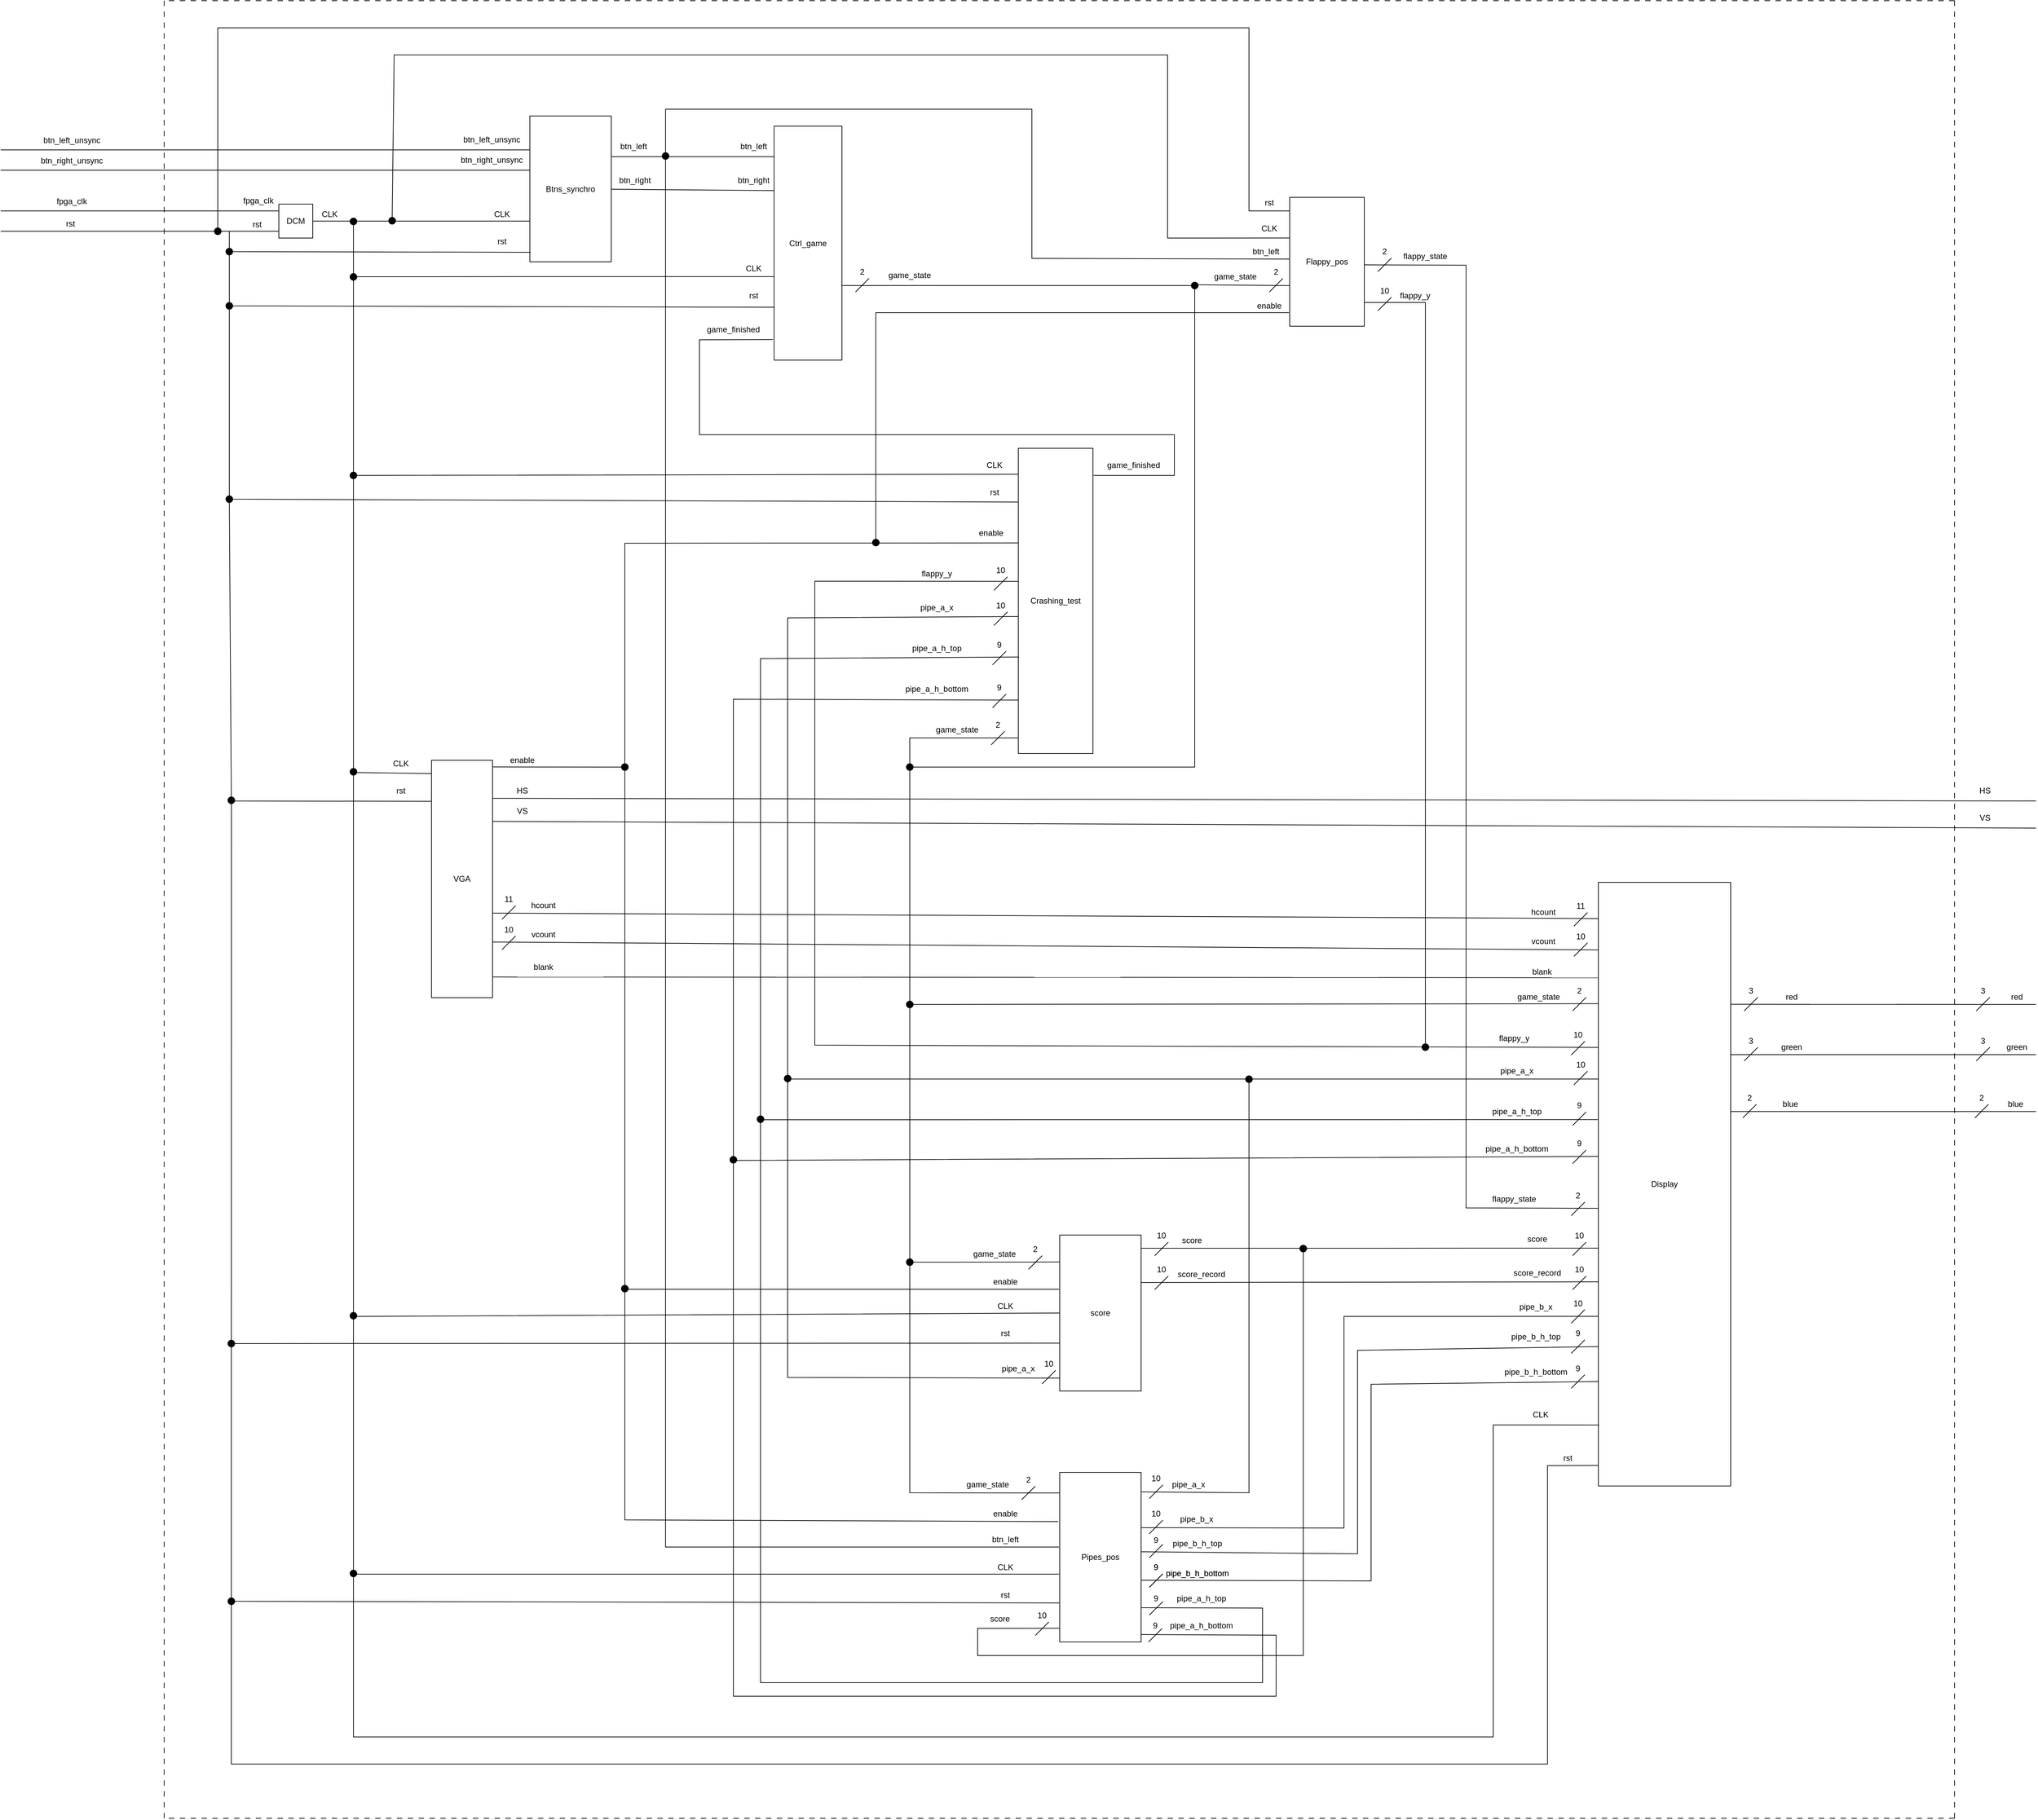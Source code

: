 <mxfile version="24.8.4">
  <diagram name="Page-1" id="Xa5YQdAASDwEEKE8111q">
    <mxGraphModel dx="6753" dy="3234" grid="1" gridSize="10" guides="1" tooltips="1" connect="1" arrows="1" fold="1" page="1" pageScale="1" pageWidth="827" pageHeight="1169" math="0" shadow="0">
      <root>
        <mxCell id="0" />
        <mxCell id="1" parent="0" />
        <mxCell id="xnvayWY3Ro9LNE6wZ4xw-27" style="rounded=0;orthogonalLoop=1;jettySize=auto;html=1;exitX=1;exitY=0.5;exitDx=0;exitDy=0;strokeColor=default;startArrow=none;startFill=0;endArrow=none;endFill=0;entryX=0;entryY=0.5;entryDx=0;entryDy=0;" parent="1" source="xnvayWY3Ro9LNE6wZ4xw-28" edge="1">
          <mxGeometry relative="1" as="geometry">
            <mxPoint x="341" y="365" as="targetPoint" />
          </mxGeometry>
        </mxCell>
        <mxCell id="xnvayWY3Ro9LNE6wZ4xw-28" value="DCM" style="whiteSpace=wrap;html=1;aspect=fixed;" parent="1" vertex="1">
          <mxGeometry x="-30" y="340" width="50" height="50" as="geometry" />
        </mxCell>
        <mxCell id="xnvayWY3Ro9LNE6wZ4xw-29" value="" style="endArrow=none;html=1;rounded=0;" parent="1" edge="1">
          <mxGeometry width="50" height="50" relative="1" as="geometry">
            <mxPoint x="-440" y="350" as="sourcePoint" />
            <mxPoint x="-30" y="350" as="targetPoint" />
          </mxGeometry>
        </mxCell>
        <mxCell id="xnvayWY3Ro9LNE6wZ4xw-30" value="" style="endArrow=none;html=1;rounded=0;" parent="1" edge="1">
          <mxGeometry width="50" height="50" relative="1" as="geometry">
            <mxPoint x="-100" y="380" as="sourcePoint" />
            <mxPoint x="-30" y="380" as="targetPoint" />
          </mxGeometry>
        </mxCell>
        <mxCell id="xnvayWY3Ro9LNE6wZ4xw-31" value="CLK" style="text;html=1;align=center;verticalAlign=middle;whiteSpace=wrap;rounded=0;" parent="1" vertex="1">
          <mxGeometry x="274" y="340" width="50" height="30" as="geometry" />
        </mxCell>
        <mxCell id="xnvayWY3Ro9LNE6wZ4xw-32" value="fpga_clk" style="text;html=1;align=center;verticalAlign=middle;whiteSpace=wrap;rounded=0;" parent="1" vertex="1">
          <mxGeometry x="-90" y="320" width="60" height="30" as="geometry" />
        </mxCell>
        <mxCell id="xnvayWY3Ro9LNE6wZ4xw-33" value="" style="endArrow=none;html=1;rounded=0;" parent="1" edge="1">
          <mxGeometry width="50" height="50" relative="1" as="geometry">
            <mxPoint x="-440" y="380" as="sourcePoint" />
            <mxPoint x="-40" y="380" as="targetPoint" />
          </mxGeometry>
        </mxCell>
        <mxCell id="xnvayWY3Ro9LNE6wZ4xw-34" value="rst" style="text;html=1;align=center;verticalAlign=middle;whiteSpace=wrap;rounded=0;" parent="1" vertex="1">
          <mxGeometry x="-92" y="355" width="60" height="30" as="geometry" />
        </mxCell>
        <mxCell id="xnvayWY3Ro9LNE6wZ4xw-36" value="" style="endArrow=none;html=1;rounded=0;" parent="1" edge="1">
          <mxGeometry width="50" height="50" relative="1" as="geometry">
            <mxPoint x="-440" y="260" as="sourcePoint" />
            <mxPoint x="340" y="260" as="targetPoint" />
          </mxGeometry>
        </mxCell>
        <mxCell id="xnvayWY3Ro9LNE6wZ4xw-37" value="btn_left_unsync" style="text;html=1;align=center;verticalAlign=middle;whiteSpace=wrap;rounded=0;" parent="1" vertex="1">
          <mxGeometry x="239" y="230" width="90" height="30" as="geometry" />
        </mxCell>
        <mxCell id="xnvayWY3Ro9LNE6wZ4xw-38" value="" style="endArrow=none;html=1;rounded=0;" parent="1" edge="1">
          <mxGeometry width="50" height="50" relative="1" as="geometry">
            <mxPoint x="-440" y="290" as="sourcePoint" />
            <mxPoint x="340" y="290" as="targetPoint" />
          </mxGeometry>
        </mxCell>
        <mxCell id="xnvayWY3Ro9LNE6wZ4xw-39" value="btn_right_unsync" style="text;html=1;align=center;verticalAlign=middle;whiteSpace=wrap;rounded=0;" parent="1" vertex="1">
          <mxGeometry x="239" y="260" width="90" height="30" as="geometry" />
        </mxCell>
        <mxCell id="xnvayWY3Ro9LNE6wZ4xw-44" value="fpga_clk" style="text;html=1;align=center;verticalAlign=middle;whiteSpace=wrap;rounded=0;" parent="1" vertex="1">
          <mxGeometry x="-365" y="320.5" width="60" height="30" as="geometry" />
        </mxCell>
        <mxCell id="xnvayWY3Ro9LNE6wZ4xw-45" value="rst" style="text;html=1;align=center;verticalAlign=middle;whiteSpace=wrap;rounded=0;" parent="1" vertex="1">
          <mxGeometry x="-367" y="353.5" width="60" height="30" as="geometry" />
        </mxCell>
        <mxCell id="xnvayWY3Ro9LNE6wZ4xw-46" value="Btns_synchro" style="rounded=0;whiteSpace=wrap;html=1;" parent="1" vertex="1">
          <mxGeometry x="340" y="210" width="120" height="215" as="geometry" />
        </mxCell>
        <mxCell id="xnvayWY3Ro9LNE6wZ4xw-47" value="btn_left_unsync" style="text;html=1;align=center;verticalAlign=middle;whiteSpace=wrap;rounded=0;" parent="1" vertex="1">
          <mxGeometry x="-380" y="230.5" width="90" height="30" as="geometry" />
        </mxCell>
        <mxCell id="xnvayWY3Ro9LNE6wZ4xw-48" value="btn_right_unsync" style="text;html=1;align=center;verticalAlign=middle;whiteSpace=wrap;rounded=0;" parent="1" vertex="1">
          <mxGeometry x="-380" y="260.5" width="90" height="30" as="geometry" />
        </mxCell>
        <mxCell id="xnvayWY3Ro9LNE6wZ4xw-50" value="" style="endArrow=none;html=1;rounded=0;entryX=1;entryY=1;entryDx=0;entryDy=0;" parent="1" target="xnvayWY3Ro9LNE6wZ4xw-57" edge="1">
          <mxGeometry width="50" height="50" relative="1" as="geometry">
            <mxPoint x="460" y="270" as="sourcePoint" />
            <mxPoint x="580" y="270" as="targetPoint" />
          </mxGeometry>
        </mxCell>
        <mxCell id="xnvayWY3Ro9LNE6wZ4xw-51" value="" style="endArrow=none;html=1;rounded=0;entryX=1;entryY=1;entryDx=0;entryDy=0;" parent="1" target="xnvayWY3Ro9LNE6wZ4xw-58" edge="1">
          <mxGeometry width="50" height="50" relative="1" as="geometry">
            <mxPoint x="460" y="318" as="sourcePoint" />
            <mxPoint x="680" y="340" as="targetPoint" />
          </mxGeometry>
        </mxCell>
        <mxCell id="xnvayWY3Ro9LNE6wZ4xw-52" value="btn_left" style="text;html=1;align=center;verticalAlign=middle;whiteSpace=wrap;rounded=0;" parent="1" vertex="1">
          <mxGeometry x="463" y="240" width="60" height="30" as="geometry" />
        </mxCell>
        <mxCell id="xnvayWY3Ro9LNE6wZ4xw-53" value="btn_right" style="text;html=1;align=center;verticalAlign=middle;whiteSpace=wrap;rounded=0;" parent="1" vertex="1">
          <mxGeometry x="465" y="290" width="60" height="30" as="geometry" />
        </mxCell>
        <mxCell id="xnvayWY3Ro9LNE6wZ4xw-55" value="Ctrl_game" style="rounded=0;whiteSpace=wrap;html=1;rotation=0;" parent="1" vertex="1">
          <mxGeometry x="700" y="225" width="100" height="345" as="geometry" />
        </mxCell>
        <mxCell id="xnvayWY3Ro9LNE6wZ4xw-57" value="btn_left" style="text;html=1;align=center;verticalAlign=middle;whiteSpace=wrap;rounded=0;" parent="1" vertex="1">
          <mxGeometry x="640" y="240" width="60" height="30" as="geometry" />
        </mxCell>
        <mxCell id="xnvayWY3Ro9LNE6wZ4xw-58" value="btn_right" style="text;html=1;align=center;verticalAlign=middle;whiteSpace=wrap;rounded=0;" parent="1" vertex="1">
          <mxGeometry x="640" y="290" width="60" height="30" as="geometry" />
        </mxCell>
        <mxCell id="xnvayWY3Ro9LNE6wZ4xw-59" value="rst" style="text;html=1;align=center;verticalAlign=middle;whiteSpace=wrap;rounded=0;" parent="1" vertex="1">
          <mxGeometry x="269" y="380" width="60" height="30" as="geometry" />
        </mxCell>
        <mxCell id="xnvayWY3Ro9LNE6wZ4xw-62" value="" style="endArrow=none;html=1;rounded=0;entryX=0.003;entryY=0.643;entryDx=0;entryDy=0;entryPerimeter=0;" parent="1" target="xnvayWY3Ro9LNE6wZ4xw-55" edge="1">
          <mxGeometry width="50" height="50" relative="1" as="geometry">
            <mxPoint x="80" y="365" as="sourcePoint" />
            <mxPoint x="720.1" y="445.55" as="targetPoint" />
            <Array as="points">
              <mxPoint x="80" y="447" />
            </Array>
          </mxGeometry>
        </mxCell>
        <mxCell id="xnvayWY3Ro9LNE6wZ4xw-63" value="CLK" style="text;html=1;align=center;verticalAlign=middle;whiteSpace=wrap;rounded=0;" parent="1" vertex="1">
          <mxGeometry x="645" y="420" width="50" height="30" as="geometry" />
        </mxCell>
        <mxCell id="xnvayWY3Ro9LNE6wZ4xw-64" value="CLK" style="text;html=1;align=center;verticalAlign=middle;whiteSpace=wrap;rounded=0;" parent="1" vertex="1">
          <mxGeometry x="20" y="340" width="50" height="30" as="geometry" />
        </mxCell>
        <mxCell id="xnvayWY3Ro9LNE6wZ4xw-65" value="" style="endArrow=none;html=1;rounded=0;entryX=0.006;entryY=0.774;entryDx=0;entryDy=0;entryPerimeter=0;" parent="1" target="xnvayWY3Ro9LNE6wZ4xw-55" edge="1">
          <mxGeometry width="50" height="50" relative="1" as="geometry">
            <mxPoint x="-103" y="410" as="sourcePoint" />
            <mxPoint x="547" y="490" as="targetPoint" />
            <Array as="points">
              <mxPoint x="-103" y="490" />
            </Array>
          </mxGeometry>
        </mxCell>
        <mxCell id="xnvayWY3Ro9LNE6wZ4xw-66" value="rst" style="text;html=1;align=center;verticalAlign=middle;whiteSpace=wrap;rounded=0;" parent="1" vertex="1">
          <mxGeometry x="640" y="460" width="60" height="30" as="geometry" />
        </mxCell>
        <mxCell id="xnvayWY3Ro9LNE6wZ4xw-67" value="" style="endArrow=none;html=1;rounded=0;entryX=0.008;entryY=0.935;entryDx=0;entryDy=0;entryPerimeter=0;" parent="1" target="xnvayWY3Ro9LNE6wZ4xw-46" edge="1">
          <mxGeometry width="50" height="50" relative="1" as="geometry">
            <mxPoint x="-103" y="380" as="sourcePoint" />
            <mxPoint x="185.8" y="410.595" as="targetPoint" />
            <Array as="points">
              <mxPoint x="-103" y="410" />
            </Array>
          </mxGeometry>
        </mxCell>
        <mxCell id="xnvayWY3Ro9LNE6wZ4xw-70" value="game_finished" style="text;html=1;align=center;verticalAlign=middle;whiteSpace=wrap;rounded=0;" parent="1" vertex="1">
          <mxGeometry x="610" y="510" width="60" height="30" as="geometry" />
        </mxCell>
        <mxCell id="xnvayWY3Ro9LNE6wZ4xw-72" value="game_state" style="text;html=1;align=center;verticalAlign=middle;whiteSpace=wrap;rounded=0;" parent="1" vertex="1">
          <mxGeometry x="870" y="429.5" width="60" height="30" as="geometry" />
        </mxCell>
        <mxCell id="xnvayWY3Ro9LNE6wZ4xw-76" value="Crashing_test" style="rounded=0;whiteSpace=wrap;html=1;rotation=0;" parent="1" vertex="1">
          <mxGeometry x="1060" y="700" width="110" height="450" as="geometry" />
        </mxCell>
        <mxCell id="xnvayWY3Ro9LNE6wZ4xw-78" value="game_finished" style="text;html=1;align=center;verticalAlign=middle;whiteSpace=wrap;rounded=0;" parent="1" vertex="1">
          <mxGeometry x="1200" y="710" width="60" height="30" as="geometry" />
        </mxCell>
        <mxCell id="xnvayWY3Ro9LNE6wZ4xw-81" value="game_state" style="text;html=1;align=center;verticalAlign=middle;whiteSpace=wrap;rounded=0;" parent="1" vertex="1">
          <mxGeometry x="940" y="1100" width="60" height="30" as="geometry" />
        </mxCell>
        <mxCell id="xnvayWY3Ro9LNE6wZ4xw-82" value="" style="endArrow=none;html=1;rounded=0;exitX=0.005;exitY=0.085;exitDx=0;exitDy=0;exitPerimeter=0;" parent="1" edge="1" source="xnvayWY3Ro9LNE6wZ4xw-76">
          <mxGeometry width="50" height="50" relative="1" as="geometry">
            <mxPoint x="700" y="740" as="sourcePoint" />
            <mxPoint x="80" y="445" as="targetPoint" />
            <Array as="points">
              <mxPoint x="80" y="740" />
            </Array>
          </mxGeometry>
        </mxCell>
        <mxCell id="xnvayWY3Ro9LNE6wZ4xw-83" value="CLK" style="text;html=1;align=center;verticalAlign=middle;whiteSpace=wrap;rounded=0;" parent="1" vertex="1">
          <mxGeometry x="1000" y="710" width="50" height="30" as="geometry" />
        </mxCell>
        <mxCell id="xnvayWY3Ro9LNE6wZ4xw-84" value="" style="endArrow=none;html=1;rounded=0;exitX=-0.005;exitY=0.176;exitDx=0;exitDy=0;exitPerimeter=0;" parent="1" source="xnvayWY3Ro9LNE6wZ4xw-76" edge="1">
          <mxGeometry width="50" height="50" relative="1" as="geometry">
            <mxPoint x="547" y="781" as="sourcePoint" />
            <mxPoint x="-103" y="490" as="targetPoint" />
            <Array as="points">
              <mxPoint x="-103" y="775" />
            </Array>
          </mxGeometry>
        </mxCell>
        <mxCell id="xnvayWY3Ro9LNE6wZ4xw-85" value="rst" style="text;html=1;align=center;verticalAlign=middle;whiteSpace=wrap;rounded=0;" parent="1" vertex="1">
          <mxGeometry x="995" y="750" width="60" height="30" as="geometry" />
        </mxCell>
        <mxCell id="xnvayWY3Ro9LNE6wZ4xw-86" value="" style="endArrow=none;html=1;rounded=0;entryX=-0.005;entryY=0.31;entryDx=0;entryDy=0;exitX=1;exitY=0.028;exitDx=0;exitDy=0;exitPerimeter=0;entryPerimeter=0;" parent="1" source="xnvayWY3Ro9LNE6wZ4xw-110" edge="1" target="xnvayWY3Ro9LNE6wZ4xw-76">
          <mxGeometry width="50" height="50" relative="1" as="geometry">
            <mxPoint x="460" y="840" as="sourcePoint" />
            <mxPoint x="700" y="840" as="targetPoint" />
            <Array as="points">
              <mxPoint x="480" y="1170" />
              <mxPoint x="480" y="840" />
            </Array>
          </mxGeometry>
        </mxCell>
        <mxCell id="xnvayWY3Ro9LNE6wZ4xw-91" value="enable" style="text;html=1;align=center;verticalAlign=middle;whiteSpace=wrap;rounded=0;" parent="1" vertex="1">
          <mxGeometry x="995" y="810" width="50" height="30" as="geometry" />
        </mxCell>
        <mxCell id="xnvayWY3Ro9LNE6wZ4xw-92" value="flappy_y" style="text;html=1;align=center;verticalAlign=middle;whiteSpace=wrap;rounded=0;" parent="1" vertex="1">
          <mxGeometry x="910" y="870" width="60" height="30" as="geometry" />
        </mxCell>
        <mxCell id="xnvayWY3Ro9LNE6wZ4xw-93" value="pipe_a_x" style="text;html=1;align=center;verticalAlign=middle;whiteSpace=wrap;rounded=0;" parent="1" vertex="1">
          <mxGeometry x="910" y="920" width="60" height="30" as="geometry" />
        </mxCell>
        <mxCell id="xnvayWY3Ro9LNE6wZ4xw-94" value="pipe_a_h_top" style="text;html=1;align=center;verticalAlign=middle;whiteSpace=wrap;rounded=0;" parent="1" vertex="1">
          <mxGeometry x="895" y="980" width="90" height="30" as="geometry" />
        </mxCell>
        <mxCell id="xnvayWY3Ro9LNE6wZ4xw-95" value="pipe_a_h_bottom" style="text;html=1;align=center;verticalAlign=middle;whiteSpace=wrap;rounded=0;" parent="1" vertex="1">
          <mxGeometry x="885" y="1040" width="110" height="30" as="geometry" />
        </mxCell>
        <mxCell id="xnvayWY3Ro9LNE6wZ4xw-96" value="" style="endArrow=none;html=1;rounded=0;" parent="1" edge="1">
          <mxGeometry width="50" height="50" relative="1" as="geometry">
            <mxPoint x="820" y="469.5" as="sourcePoint" />
            <mxPoint x="840" y="449.5" as="targetPoint" />
          </mxGeometry>
        </mxCell>
        <mxCell id="xnvayWY3Ro9LNE6wZ4xw-97" value="2" style="text;html=1;align=center;verticalAlign=middle;whiteSpace=wrap;rounded=0;" parent="1" vertex="1">
          <mxGeometry x="800" y="425" width="60" height="30" as="geometry" />
        </mxCell>
        <mxCell id="xnvayWY3Ro9LNE6wZ4xw-98" value="" style="endArrow=none;html=1;rounded=0;" parent="1" edge="1">
          <mxGeometry width="50" height="50" relative="1" as="geometry">
            <mxPoint x="1020" y="1137.25" as="sourcePoint" />
            <mxPoint x="1040" y="1117.25" as="targetPoint" />
          </mxGeometry>
        </mxCell>
        <mxCell id="xnvayWY3Ro9LNE6wZ4xw-99" value="2" style="text;html=1;align=center;verticalAlign=middle;whiteSpace=wrap;rounded=0;" parent="1" vertex="1">
          <mxGeometry x="1000" y="1092.75" width="60" height="30" as="geometry" />
        </mxCell>
        <mxCell id="xnvayWY3Ro9LNE6wZ4xw-101" value="" style="endArrow=none;html=1;rounded=0;" parent="1" edge="1">
          <mxGeometry width="50" height="50" relative="1" as="geometry">
            <mxPoint x="1022" y="1082.5" as="sourcePoint" />
            <mxPoint x="1042" y="1062.5" as="targetPoint" />
          </mxGeometry>
        </mxCell>
        <mxCell id="xnvayWY3Ro9LNE6wZ4xw-102" value="9" style="text;html=1;align=center;verticalAlign=middle;whiteSpace=wrap;rounded=0;" parent="1" vertex="1">
          <mxGeometry x="1002" y="1038" width="60" height="30" as="geometry" />
        </mxCell>
        <mxCell id="xnvayWY3Ro9LNE6wZ4xw-103" value="" style="endArrow=none;html=1;rounded=0;" parent="1" edge="1">
          <mxGeometry width="50" height="50" relative="1" as="geometry">
            <mxPoint x="1022" y="1019.25" as="sourcePoint" />
            <mxPoint x="1042" y="999.25" as="targetPoint" />
          </mxGeometry>
        </mxCell>
        <mxCell id="xnvayWY3Ro9LNE6wZ4xw-104" value="9" style="text;html=1;align=center;verticalAlign=middle;whiteSpace=wrap;rounded=0;" parent="1" vertex="1">
          <mxGeometry x="1002" y="974.75" width="60" height="30" as="geometry" />
        </mxCell>
        <mxCell id="xnvayWY3Ro9LNE6wZ4xw-105" value="" style="endArrow=none;html=1;rounded=0;" parent="1" edge="1">
          <mxGeometry width="50" height="50" relative="1" as="geometry">
            <mxPoint x="1024" y="961.25" as="sourcePoint" />
            <mxPoint x="1044" y="941.25" as="targetPoint" />
          </mxGeometry>
        </mxCell>
        <mxCell id="xnvayWY3Ro9LNE6wZ4xw-106" value="10" style="text;html=1;align=center;verticalAlign=middle;whiteSpace=wrap;rounded=0;" parent="1" vertex="1">
          <mxGeometry x="1004" y="916.75" width="60" height="30" as="geometry" />
        </mxCell>
        <mxCell id="xnvayWY3Ro9LNE6wZ4xw-107" value="" style="endArrow=none;html=1;rounded=0;" parent="1" edge="1">
          <mxGeometry width="50" height="50" relative="1" as="geometry">
            <mxPoint x="1024" y="909.5" as="sourcePoint" />
            <mxPoint x="1044" y="889.5" as="targetPoint" />
          </mxGeometry>
        </mxCell>
        <mxCell id="xnvayWY3Ro9LNE6wZ4xw-108" value="10" style="text;html=1;align=center;verticalAlign=middle;whiteSpace=wrap;rounded=0;" parent="1" vertex="1">
          <mxGeometry x="1004" y="865" width="60" height="30" as="geometry" />
        </mxCell>
        <mxCell id="xnvayWY3Ro9LNE6wZ4xw-110" value="VGA" style="rounded=0;whiteSpace=wrap;html=1;" parent="1" vertex="1">
          <mxGeometry x="195" y="1160" width="90" height="350" as="geometry" />
        </mxCell>
        <mxCell id="xnvayWY3Ro9LNE6wZ4xw-111" value="enable" style="text;html=1;align=center;verticalAlign=middle;whiteSpace=wrap;rounded=0;" parent="1" vertex="1">
          <mxGeometry x="304" y="1145" width="50" height="30" as="geometry" />
        </mxCell>
        <mxCell id="xnvayWY3Ro9LNE6wZ4xw-112" value="" style="endArrow=none;html=1;rounded=0;exitX=-0.003;exitY=0.173;exitDx=0;exitDy=0;exitPerimeter=0;" parent="1" source="xnvayWY3Ro9LNE6wZ4xw-110" edge="1">
          <mxGeometry width="50" height="50" relative="1" as="geometry">
            <mxPoint x="190" y="1220" as="sourcePoint" />
            <mxPoint x="-103" y="775" as="targetPoint" />
            <Array as="points">
              <mxPoint x="-100" y="1220" />
            </Array>
          </mxGeometry>
        </mxCell>
        <mxCell id="xnvayWY3Ro9LNE6wZ4xw-113" value="rst" style="text;html=1;align=center;verticalAlign=middle;whiteSpace=wrap;rounded=0;" parent="1" vertex="1">
          <mxGeometry x="120" y="1190" width="60" height="30" as="geometry" />
        </mxCell>
        <mxCell id="xnvayWY3Ro9LNE6wZ4xw-114" value="" style="endArrow=none;html=1;rounded=0;dashed=1;dashPattern=8 8;" parent="1" edge="1">
          <mxGeometry width="50" height="50" relative="1" as="geometry">
            <mxPoint x="-199" y="2720" as="sourcePoint" />
            <mxPoint x="-199" y="40" as="targetPoint" />
          </mxGeometry>
        </mxCell>
        <mxCell id="xnvayWY3Ro9LNE6wZ4xw-116" value="" style="endArrow=none;html=1;rounded=0;exitX=0.005;exitY=0.056;exitDx=0;exitDy=0;exitPerimeter=0;" parent="1" source="xnvayWY3Ro9LNE6wZ4xw-110" edge="1">
          <mxGeometry width="50" height="50" relative="1" as="geometry">
            <mxPoint x="169" y="840" as="sourcePoint" />
            <mxPoint x="80" y="740" as="targetPoint" />
            <Array as="points">
              <mxPoint x="80" y="1178" />
            </Array>
          </mxGeometry>
        </mxCell>
        <mxCell id="xnvayWY3Ro9LNE6wZ4xw-117" value="CLK" style="text;html=1;align=center;verticalAlign=middle;whiteSpace=wrap;rounded=0;" parent="1" vertex="1">
          <mxGeometry x="125" y="1150" width="50" height="30" as="geometry" />
        </mxCell>
        <mxCell id="xnvayWY3Ro9LNE6wZ4xw-118" value="" style="endArrow=none;html=1;rounded=0;exitX=1.019;exitY=0.288;exitDx=0;exitDy=0;exitPerimeter=0;" parent="1" edge="1">
          <mxGeometry width="50" height="50" relative="1" as="geometry">
            <mxPoint x="285.0" y="1216.08" as="sourcePoint" />
            <mxPoint x="2560" y="1220" as="targetPoint" />
          </mxGeometry>
        </mxCell>
        <mxCell id="xnvayWY3Ro9LNE6wZ4xw-119" value="HS" style="text;html=1;align=center;verticalAlign=middle;whiteSpace=wrap;rounded=0;" parent="1" vertex="1">
          <mxGeometry x="304" y="1190" width="50" height="30" as="geometry" />
        </mxCell>
        <mxCell id="JSrbKEVZbkw8yBN8hjMD-1" value="" style="endArrow=none;html=1;rounded=0;exitX=1.019;exitY=0.288;exitDx=0;exitDy=0;exitPerimeter=0;" edge="1" parent="1">
          <mxGeometry width="50" height="50" relative="1" as="geometry">
            <mxPoint x="285.0" y="1250.08" as="sourcePoint" />
            <mxPoint x="2560" y="1260" as="targetPoint" />
          </mxGeometry>
        </mxCell>
        <mxCell id="JSrbKEVZbkw8yBN8hjMD-2" value="VS" style="text;html=1;align=center;verticalAlign=middle;whiteSpace=wrap;rounded=0;" vertex="1" parent="1">
          <mxGeometry x="304" y="1220" width="50" height="30" as="geometry" />
        </mxCell>
        <mxCell id="JSrbKEVZbkw8yBN8hjMD-3" value="" style="endArrow=none;html=1;rounded=0;exitX=1.019;exitY=0.288;exitDx=0;exitDy=0;exitPerimeter=0;entryX=0.002;entryY=0.06;entryDx=0;entryDy=0;entryPerimeter=0;" edge="1" parent="1" target="JSrbKEVZbkw8yBN8hjMD-18">
          <mxGeometry width="50" height="50" relative="1" as="geometry">
            <mxPoint x="285.0" y="1385.33" as="sourcePoint" />
            <mxPoint x="403" y="1385.25" as="targetPoint" />
          </mxGeometry>
        </mxCell>
        <mxCell id="JSrbKEVZbkw8yBN8hjMD-4" value="hcount" style="text;html=1;align=center;verticalAlign=middle;whiteSpace=wrap;rounded=0;" vertex="1" parent="1">
          <mxGeometry x="335" y="1359.25" width="50" height="30" as="geometry" />
        </mxCell>
        <mxCell id="JSrbKEVZbkw8yBN8hjMD-5" value="" style="endArrow=none;html=1;rounded=0;exitX=1.019;exitY=0.288;exitDx=0;exitDy=0;exitPerimeter=0;entryX=-0.001;entryY=0.112;entryDx=0;entryDy=0;entryPerimeter=0;" edge="1" parent="1" target="JSrbKEVZbkw8yBN8hjMD-18">
          <mxGeometry width="50" height="50" relative="1" as="geometry">
            <mxPoint x="285.0" y="1427.95" as="sourcePoint" />
            <mxPoint x="403" y="1427.87" as="targetPoint" />
          </mxGeometry>
        </mxCell>
        <mxCell id="JSrbKEVZbkw8yBN8hjMD-6" value="vcount" style="text;html=1;align=center;verticalAlign=middle;whiteSpace=wrap;rounded=0;" vertex="1" parent="1">
          <mxGeometry x="335" y="1401.87" width="50" height="30" as="geometry" />
        </mxCell>
        <mxCell id="JSrbKEVZbkw8yBN8hjMD-7" value="" style="endArrow=none;html=1;rounded=0;exitX=1.008;exitY=0.913;exitDx=0;exitDy=0;exitPerimeter=0;entryX=0.014;entryY=0.158;entryDx=0;entryDy=0;entryPerimeter=0;" edge="1" parent="1" source="xnvayWY3Ro9LNE6wZ4xw-110" target="JSrbKEVZbkw8yBN8hjMD-18">
          <mxGeometry width="50" height="50" relative="1" as="geometry">
            <mxPoint x="285.0" y="1457.95" as="sourcePoint" />
            <mxPoint x="403" y="1457.87" as="targetPoint" />
          </mxGeometry>
        </mxCell>
        <mxCell id="JSrbKEVZbkw8yBN8hjMD-8" value="blank" style="text;html=1;align=center;verticalAlign=middle;whiteSpace=wrap;rounded=0;" vertex="1" parent="1">
          <mxGeometry x="335" y="1450" width="50" height="30" as="geometry" />
        </mxCell>
        <mxCell id="JSrbKEVZbkw8yBN8hjMD-10" value="" style="endArrow=none;html=1;rounded=0;" edge="1" parent="1">
          <mxGeometry width="50" height="50" relative="1" as="geometry">
            <mxPoint x="299" y="1394.5" as="sourcePoint" />
            <mxPoint x="319" y="1374.5" as="targetPoint" />
          </mxGeometry>
        </mxCell>
        <mxCell id="JSrbKEVZbkw8yBN8hjMD-11" value="11" style="text;html=1;align=center;verticalAlign=middle;whiteSpace=wrap;rounded=0;" vertex="1" parent="1">
          <mxGeometry x="279" y="1350" width="60" height="30" as="geometry" />
        </mxCell>
        <mxCell id="JSrbKEVZbkw8yBN8hjMD-12" value="" style="endArrow=none;html=1;rounded=0;" edge="1" parent="1">
          <mxGeometry width="50" height="50" relative="1" as="geometry">
            <mxPoint x="299" y="1439.12" as="sourcePoint" />
            <mxPoint x="319" y="1419.12" as="targetPoint" />
          </mxGeometry>
        </mxCell>
        <mxCell id="JSrbKEVZbkw8yBN8hjMD-13" value="10" style="text;html=1;align=center;verticalAlign=middle;whiteSpace=wrap;rounded=0;" vertex="1" parent="1">
          <mxGeometry x="279" y="1394.62" width="60" height="30" as="geometry" />
        </mxCell>
        <mxCell id="JSrbKEVZbkw8yBN8hjMD-14" value="" style="endArrow=none;html=1;rounded=0;entryX=-0.017;entryY=0.912;entryDx=0;entryDy=0;entryPerimeter=0;" edge="1" parent="1" target="xnvayWY3Ro9LNE6wZ4xw-55">
          <mxGeometry width="50" height="50" relative="1" as="geometry">
            <mxPoint x="1171" y="740" as="sourcePoint" />
            <mxPoint x="600" y="760" as="targetPoint" />
            <Array as="points">
              <mxPoint x="1290" y="740" />
              <mxPoint x="1290" y="680" />
              <mxPoint x="590" y="680" />
              <mxPoint x="590" y="540" />
            </Array>
          </mxGeometry>
        </mxCell>
        <mxCell id="JSrbKEVZbkw8yBN8hjMD-15" value="" style="endArrow=none;html=1;rounded=0;dashed=1;dashPattern=8 8;" edge="1" parent="1">
          <mxGeometry width="50" height="50" relative="1" as="geometry">
            <mxPoint x="2440" y="2720" as="sourcePoint" />
            <mxPoint x="2440" y="40" as="targetPoint" />
          </mxGeometry>
        </mxCell>
        <mxCell id="JSrbKEVZbkw8yBN8hjMD-16" value="HS" style="text;html=1;align=center;verticalAlign=middle;whiteSpace=wrap;rounded=0;" vertex="1" parent="1">
          <mxGeometry x="2460" y="1190" width="50" height="30" as="geometry" />
        </mxCell>
        <mxCell id="JSrbKEVZbkw8yBN8hjMD-17" value="VS" style="text;html=1;align=center;verticalAlign=middle;whiteSpace=wrap;rounded=0;" vertex="1" parent="1">
          <mxGeometry x="2460" y="1230" width="50" height="30" as="geometry" />
        </mxCell>
        <mxCell id="JSrbKEVZbkw8yBN8hjMD-18" value="Display" style="rounded=0;whiteSpace=wrap;html=1;" vertex="1" parent="1">
          <mxGeometry x="1915" y="1340" width="195" height="890" as="geometry" />
        </mxCell>
        <mxCell id="JSrbKEVZbkw8yBN8hjMD-19" value="hcount" style="text;html=1;align=center;verticalAlign=middle;whiteSpace=wrap;rounded=0;" vertex="1" parent="1">
          <mxGeometry x="1809" y="1369.25" width="50" height="30" as="geometry" />
        </mxCell>
        <mxCell id="JSrbKEVZbkw8yBN8hjMD-20" value="vcount" style="text;html=1;align=center;verticalAlign=middle;whiteSpace=wrap;rounded=0;" vertex="1" parent="1">
          <mxGeometry x="1809" y="1411.87" width="50" height="30" as="geometry" />
        </mxCell>
        <mxCell id="JSrbKEVZbkw8yBN8hjMD-21" value="blank" style="text;html=1;align=center;verticalAlign=middle;whiteSpace=wrap;rounded=0;" vertex="1" parent="1">
          <mxGeometry x="1807" y="1457" width="50" height="30" as="geometry" />
        </mxCell>
        <mxCell id="JSrbKEVZbkw8yBN8hjMD-22" value="" style="endArrow=none;html=1;rounded=0;" edge="1" parent="1">
          <mxGeometry width="50" height="50" relative="1" as="geometry">
            <mxPoint x="1879" y="1404.5" as="sourcePoint" />
            <mxPoint x="1899" y="1384.5" as="targetPoint" />
          </mxGeometry>
        </mxCell>
        <mxCell id="JSrbKEVZbkw8yBN8hjMD-23" value="11" style="text;html=1;align=center;verticalAlign=middle;whiteSpace=wrap;rounded=0;" vertex="1" parent="1">
          <mxGeometry x="1859" y="1360" width="60" height="30" as="geometry" />
        </mxCell>
        <mxCell id="JSrbKEVZbkw8yBN8hjMD-24" value="" style="endArrow=none;html=1;rounded=0;" edge="1" parent="1">
          <mxGeometry width="50" height="50" relative="1" as="geometry">
            <mxPoint x="1879" y="1449.12" as="sourcePoint" />
            <mxPoint x="1899" y="1429.12" as="targetPoint" />
          </mxGeometry>
        </mxCell>
        <mxCell id="JSrbKEVZbkw8yBN8hjMD-25" value="10" style="text;html=1;align=center;verticalAlign=middle;whiteSpace=wrap;rounded=0;" vertex="1" parent="1">
          <mxGeometry x="1859" y="1404.62" width="60" height="30" as="geometry" />
        </mxCell>
        <mxCell id="JSrbKEVZbkw8yBN8hjMD-26" value="" style="endArrow=none;html=1;rounded=0;exitX=0.002;exitY=0.201;exitDx=0;exitDy=0;exitPerimeter=0;" edge="1" parent="1" source="JSrbKEVZbkw8yBN8hjMD-18">
          <mxGeometry width="50" height="50" relative="1" as="geometry">
            <mxPoint x="520" y="1330" as="sourcePoint" />
            <mxPoint x="900" y="1170" as="targetPoint" />
            <Array as="points">
              <mxPoint x="900" y="1520" />
            </Array>
          </mxGeometry>
        </mxCell>
        <mxCell id="JSrbKEVZbkw8yBN8hjMD-27" value="game_state" style="text;html=1;align=center;verticalAlign=middle;whiteSpace=wrap;rounded=0;" vertex="1" parent="1">
          <mxGeometry x="1797" y="1494.25" width="60" height="30" as="geometry" />
        </mxCell>
        <mxCell id="JSrbKEVZbkw8yBN8hjMD-28" value="" style="endArrow=none;html=1;rounded=0;" edge="1" parent="1">
          <mxGeometry width="50" height="50" relative="1" as="geometry">
            <mxPoint x="1877" y="1529.5" as="sourcePoint" />
            <mxPoint x="1897" y="1509.5" as="targetPoint" />
          </mxGeometry>
        </mxCell>
        <mxCell id="JSrbKEVZbkw8yBN8hjMD-29" value="2" style="text;html=1;align=center;verticalAlign=middle;whiteSpace=wrap;rounded=0;" vertex="1" parent="1">
          <mxGeometry x="1857" y="1485" width="60" height="30" as="geometry" />
        </mxCell>
        <mxCell id="JSrbKEVZbkw8yBN8hjMD-33" value="" style="endArrow=none;html=1;rounded=0;exitX=0;exitY=0.551;exitDx=0;exitDy=0;exitPerimeter=0;" edge="1" parent="1" source="xnvayWY3Ro9LNE6wZ4xw-76">
          <mxGeometry width="50" height="50" relative="1" as="geometry">
            <mxPoint x="720" y="950" as="sourcePoint" />
            <mxPoint x="1915" y="1630" as="targetPoint" />
            <Array as="points">
              <mxPoint x="720" y="950" />
              <mxPoint x="720" y="1630" />
            </Array>
          </mxGeometry>
        </mxCell>
        <mxCell id="JSrbKEVZbkw8yBN8hjMD-34" value="" style="endArrow=none;html=1;rounded=0;entryX=0.002;entryY=0.454;entryDx=0;entryDy=0;entryPerimeter=0;exitX=0;exitY=0.825;exitDx=0;exitDy=0;exitPerimeter=0;" edge="1" parent="1" source="xnvayWY3Ro9LNE6wZ4xw-76" target="JSrbKEVZbkw8yBN8hjMD-18">
          <mxGeometry width="50" height="50" relative="1" as="geometry">
            <mxPoint x="640" y="1070" as="sourcePoint" />
            <mxPoint x="1915" y="1761.4" as="targetPoint" />
            <Array as="points">
              <mxPoint x="640" y="1070" />
              <mxPoint x="640" y="1750" />
            </Array>
          </mxGeometry>
        </mxCell>
        <mxCell id="JSrbKEVZbkw8yBN8hjMD-35" value="" style="endArrow=none;html=1;rounded=0;entryX=-0.004;entryY=0.393;entryDx=0;entryDy=0;entryPerimeter=0;exitX=0.009;exitY=0.684;exitDx=0;exitDy=0;exitPerimeter=0;" edge="1" parent="1" source="xnvayWY3Ro9LNE6wZ4xw-76" target="JSrbKEVZbkw8yBN8hjMD-18">
          <mxGeometry width="50" height="50" relative="1" as="geometry">
            <mxPoint x="680" y="1010" as="sourcePoint" />
            <mxPoint x="1910" y="1690" as="targetPoint" />
            <Array as="points">
              <mxPoint x="680" y="1010" />
              <mxPoint x="680" y="1690" />
            </Array>
          </mxGeometry>
        </mxCell>
        <mxCell id="JSrbKEVZbkw8yBN8hjMD-36" value="pipe_a_x" style="text;html=1;align=center;verticalAlign=middle;whiteSpace=wrap;rounded=0;" vertex="1" parent="1">
          <mxGeometry x="1765" y="1603.25" width="60" height="30" as="geometry" />
        </mxCell>
        <mxCell id="JSrbKEVZbkw8yBN8hjMD-37" value="pipe_a_h_top" style="text;html=1;align=center;verticalAlign=middle;whiteSpace=wrap;rounded=0;" vertex="1" parent="1">
          <mxGeometry x="1750" y="1663.25" width="90" height="30" as="geometry" />
        </mxCell>
        <mxCell id="JSrbKEVZbkw8yBN8hjMD-38" value="pipe_a_h_bottom" style="text;html=1;align=center;verticalAlign=middle;whiteSpace=wrap;rounded=0;" vertex="1" parent="1">
          <mxGeometry x="1740" y="1718.25" width="110" height="30" as="geometry" />
        </mxCell>
        <mxCell id="JSrbKEVZbkw8yBN8hjMD-39" value="" style="endArrow=none;html=1;rounded=0;" edge="1" parent="1">
          <mxGeometry width="50" height="50" relative="1" as="geometry">
            <mxPoint x="1877" y="1754.75" as="sourcePoint" />
            <mxPoint x="1897" y="1734.75" as="targetPoint" />
          </mxGeometry>
        </mxCell>
        <mxCell id="JSrbKEVZbkw8yBN8hjMD-40" value="9" style="text;html=1;align=center;verticalAlign=middle;whiteSpace=wrap;rounded=0;" vertex="1" parent="1">
          <mxGeometry x="1857" y="1710.25" width="60" height="30" as="geometry" />
        </mxCell>
        <mxCell id="JSrbKEVZbkw8yBN8hjMD-41" value="" style="endArrow=none;html=1;rounded=0;" edge="1" parent="1">
          <mxGeometry width="50" height="50" relative="1" as="geometry">
            <mxPoint x="1877" y="1698.5" as="sourcePoint" />
            <mxPoint x="1897" y="1678.5" as="targetPoint" />
          </mxGeometry>
        </mxCell>
        <mxCell id="JSrbKEVZbkw8yBN8hjMD-42" value="9" style="text;html=1;align=center;verticalAlign=middle;whiteSpace=wrap;rounded=0;" vertex="1" parent="1">
          <mxGeometry x="1857" y="1654" width="60" height="30" as="geometry" />
        </mxCell>
        <mxCell id="JSrbKEVZbkw8yBN8hjMD-43" value="" style="endArrow=none;html=1;rounded=0;" edge="1" parent="1">
          <mxGeometry width="50" height="50" relative="1" as="geometry">
            <mxPoint x="1879" y="1638.5" as="sourcePoint" />
            <mxPoint x="1899" y="1618.5" as="targetPoint" />
          </mxGeometry>
        </mxCell>
        <mxCell id="JSrbKEVZbkw8yBN8hjMD-44" value="10" style="text;html=1;align=center;verticalAlign=middle;whiteSpace=wrap;rounded=0;" vertex="1" parent="1">
          <mxGeometry x="1859" y="1594" width="60" height="30" as="geometry" />
        </mxCell>
        <mxCell id="JSrbKEVZbkw8yBN8hjMD-46" value="" style="endArrow=none;html=1;rounded=0;entryX=0.932;entryY=1.015;entryDx=0;entryDy=0;entryPerimeter=0;exitX=0;exitY=0.436;exitDx=0;exitDy=0;exitPerimeter=0;" edge="1" parent="1" source="xnvayWY3Ro9LNE6wZ4xw-76">
          <mxGeometry width="50" height="50" relative="1" as="geometry">
            <mxPoint x="760" y="900" as="sourcePoint" />
            <mxPoint x="1915" y="1583.38" as="targetPoint" />
            <Array as="points">
              <mxPoint x="760" y="896" />
              <mxPoint x="760" y="1580" />
            </Array>
          </mxGeometry>
        </mxCell>
        <mxCell id="JSrbKEVZbkw8yBN8hjMD-47" value="flappy_y" style="text;html=1;align=center;verticalAlign=middle;whiteSpace=wrap;rounded=0;" vertex="1" parent="1">
          <mxGeometry x="1761" y="1555" width="60" height="30" as="geometry" />
        </mxCell>
        <mxCell id="JSrbKEVZbkw8yBN8hjMD-48" value="" style="endArrow=none;html=1;rounded=0;" edge="1" parent="1">
          <mxGeometry width="50" height="50" relative="1" as="geometry">
            <mxPoint x="1875" y="1594.5" as="sourcePoint" />
            <mxPoint x="1895" y="1574.5" as="targetPoint" />
          </mxGeometry>
        </mxCell>
        <mxCell id="JSrbKEVZbkw8yBN8hjMD-49" value="10" style="text;html=1;align=center;verticalAlign=middle;whiteSpace=wrap;rounded=0;" vertex="1" parent="1">
          <mxGeometry x="1855" y="1550" width="60" height="30" as="geometry" />
        </mxCell>
        <mxCell id="JSrbKEVZbkw8yBN8hjMD-50" value="Flappy_pos" style="rounded=0;whiteSpace=wrap;html=1;" vertex="1" parent="1">
          <mxGeometry x="1460" y="330" width="110" height="190" as="geometry" />
        </mxCell>
        <mxCell id="JSrbKEVZbkw8yBN8hjMD-51" value="" style="endArrow=none;html=1;rounded=0;exitX=1.001;exitY=0.391;exitDx=0;exitDy=0;exitPerimeter=0;" edge="1" parent="1" source="JSrbKEVZbkw8yBN8hjMD-59">
          <mxGeometry width="50" height="50" relative="1" as="geometry">
            <mxPoint x="800.1" y="460.005" as="sourcePoint" />
            <mxPoint x="1460" y="460.11" as="targetPoint" />
          </mxGeometry>
        </mxCell>
        <mxCell id="JSrbKEVZbkw8yBN8hjMD-52" value="" style="endArrow=none;html=1;rounded=0;exitX=0.002;exitY=0.949;exitDx=0;exitDy=0;exitPerimeter=0;" edge="1" parent="1" source="xnvayWY3Ro9LNE6wZ4xw-76">
          <mxGeometry width="50" height="50" relative="1" as="geometry">
            <mxPoint x="940" y="850" as="sourcePoint" />
            <mxPoint x="1320" y="460" as="targetPoint" />
            <Array as="points">
              <mxPoint x="900" y="1127" />
              <mxPoint x="900" y="1170" />
              <mxPoint x="1320" y="1170" />
            </Array>
          </mxGeometry>
        </mxCell>
        <mxCell id="JSrbKEVZbkw8yBN8hjMD-53" value="game_state" style="text;html=1;align=center;verticalAlign=middle;whiteSpace=wrap;rounded=0;" vertex="1" parent="1">
          <mxGeometry x="1350" y="432.25" width="60" height="30" as="geometry" />
        </mxCell>
        <mxCell id="JSrbKEVZbkw8yBN8hjMD-54" value="" style="endArrow=none;html=1;rounded=0;" edge="1" parent="1">
          <mxGeometry width="50" height="50" relative="1" as="geometry">
            <mxPoint x="1430" y="469.5" as="sourcePoint" />
            <mxPoint x="1450" y="449.5" as="targetPoint" />
          </mxGeometry>
        </mxCell>
        <mxCell id="JSrbKEVZbkw8yBN8hjMD-55" value="2" style="text;html=1;align=center;verticalAlign=middle;whiteSpace=wrap;rounded=0;" vertex="1" parent="1">
          <mxGeometry x="1410" y="425" width="60" height="30" as="geometry" />
        </mxCell>
        <mxCell id="JSrbKEVZbkw8yBN8hjMD-57" value="" style="endArrow=none;html=1;rounded=0;entryX=-0.009;entryY=0.895;entryDx=0;entryDy=0;entryPerimeter=0;" edge="1" parent="1" target="JSrbKEVZbkw8yBN8hjMD-50">
          <mxGeometry width="50" height="50" relative="1" as="geometry">
            <mxPoint x="850" y="840" as="sourcePoint" />
            <mxPoint x="1110" y="640" as="targetPoint" />
            <Array as="points">
              <mxPoint x="850" y="500" />
            </Array>
          </mxGeometry>
        </mxCell>
        <mxCell id="JSrbKEVZbkw8yBN8hjMD-58" value="enable" style="text;html=1;align=center;verticalAlign=middle;whiteSpace=wrap;rounded=0;" vertex="1" parent="1">
          <mxGeometry x="1405" y="475" width="50" height="30" as="geometry" />
        </mxCell>
        <mxCell id="JSrbKEVZbkw8yBN8hjMD-60" value="" style="endArrow=none;html=1;rounded=0;exitX=1.001;exitY=0.391;exitDx=0;exitDy=0;exitPerimeter=0;" edge="1" parent="1" target="JSrbKEVZbkw8yBN8hjMD-59">
          <mxGeometry width="50" height="50" relative="1" as="geometry">
            <mxPoint x="800.1" y="460.005" as="sourcePoint" />
            <mxPoint x="1460" y="460.11" as="targetPoint" />
          </mxGeometry>
        </mxCell>
        <mxCell id="JSrbKEVZbkw8yBN8hjMD-59" value="" style="ellipse;whiteSpace=wrap;html=1;fillColor=#000000;" vertex="1" parent="1">
          <mxGeometry x="1315" y="455" width="10" height="10" as="geometry" />
        </mxCell>
        <mxCell id="JSrbKEVZbkw8yBN8hjMD-61" value="" style="ellipse;whiteSpace=wrap;html=1;fillColor=#000000;" vertex="1" parent="1">
          <mxGeometry x="845" y="834" width="10" height="10" as="geometry" />
        </mxCell>
        <mxCell id="JSrbKEVZbkw8yBN8hjMD-65" value="" style="ellipse;whiteSpace=wrap;html=1;fillColor=#000000;" vertex="1" parent="1">
          <mxGeometry x="895" y="1165" width="10" height="10" as="geometry" />
        </mxCell>
        <mxCell id="JSrbKEVZbkw8yBN8hjMD-68" value="" style="ellipse;whiteSpace=wrap;html=1;fillColor=#000000;" vertex="1" parent="1">
          <mxGeometry x="75" y="735" width="10" height="10" as="geometry" />
        </mxCell>
        <mxCell id="JSrbKEVZbkw8yBN8hjMD-69" value="" style="ellipse;whiteSpace=wrap;html=1;fillColor=#000000;" vertex="1" parent="1">
          <mxGeometry x="-108" y="770" width="10" height="10" as="geometry" />
        </mxCell>
        <mxCell id="JSrbKEVZbkw8yBN8hjMD-70" value="" style="ellipse;whiteSpace=wrap;html=1;fillColor=#000000;" vertex="1" parent="1">
          <mxGeometry x="75" y="442.25" width="10" height="10" as="geometry" />
        </mxCell>
        <mxCell id="JSrbKEVZbkw8yBN8hjMD-72" value="" style="ellipse;whiteSpace=wrap;html=1;fillColor=#000000;" vertex="1" parent="1">
          <mxGeometry x="-108" y="485" width="10" height="10" as="geometry" />
        </mxCell>
        <mxCell id="JSrbKEVZbkw8yBN8hjMD-73" value="" style="ellipse;whiteSpace=wrap;html=1;fillColor=#000000;" vertex="1" parent="1">
          <mxGeometry x="-108" y="405" width="10" height="10" as="geometry" />
        </mxCell>
        <mxCell id="JSrbKEVZbkw8yBN8hjMD-74" value="" style="ellipse;whiteSpace=wrap;html=1;fillColor=#000000;" vertex="1" parent="1">
          <mxGeometry x="75" y="360.5" width="10" height="10" as="geometry" />
        </mxCell>
        <mxCell id="JSrbKEVZbkw8yBN8hjMD-75" value="" style="endArrow=none;html=1;rounded=0;entryX=0.001;entryY=0.479;entryDx=0;entryDy=0;entryPerimeter=0;" edge="1" parent="1" target="JSrbKEVZbkw8yBN8hjMD-50">
          <mxGeometry width="50" height="50" relative="1" as="geometry">
            <mxPoint x="540" y="270" as="sourcePoint" />
            <mxPoint x="1457" y="410" as="targetPoint" />
            <Array as="points">
              <mxPoint x="540" y="200" />
              <mxPoint x="1080" y="200" />
              <mxPoint x="1080" y="420" />
            </Array>
          </mxGeometry>
        </mxCell>
        <mxCell id="JSrbKEVZbkw8yBN8hjMD-76" value="" style="ellipse;whiteSpace=wrap;html=1;fillColor=#000000;" vertex="1" parent="1">
          <mxGeometry x="535" y="264" width="10" height="10" as="geometry" />
        </mxCell>
        <mxCell id="JSrbKEVZbkw8yBN8hjMD-77" value="btn_left" style="text;html=1;align=center;verticalAlign=middle;whiteSpace=wrap;rounded=0;" vertex="1" parent="1">
          <mxGeometry x="1395" y="395" width="60" height="30" as="geometry" />
        </mxCell>
        <mxCell id="JSrbKEVZbkw8yBN8hjMD-78" value="" style="endArrow=none;html=1;rounded=0;entryX=-0.005;entryY=0.105;entryDx=0;entryDy=0;entryPerimeter=0;" edge="1" parent="1" target="JSrbKEVZbkw8yBN8hjMD-50">
          <mxGeometry width="50" height="50" relative="1" as="geometry">
            <mxPoint x="-120" y="380" as="sourcePoint" />
            <mxPoint x="880" y="420" as="targetPoint" />
            <Array as="points">
              <mxPoint x="-120" y="80" />
              <mxPoint x="1400" y="80" />
              <mxPoint x="1400" y="350" />
            </Array>
          </mxGeometry>
        </mxCell>
        <mxCell id="JSrbKEVZbkw8yBN8hjMD-79" value="" style="ellipse;whiteSpace=wrap;html=1;fillColor=#000000;" vertex="1" parent="1">
          <mxGeometry x="-125" y="375" width="10" height="10" as="geometry" />
        </mxCell>
        <mxCell id="JSrbKEVZbkw8yBN8hjMD-80" value="rst" style="text;html=1;align=center;verticalAlign=middle;whiteSpace=wrap;rounded=0;" vertex="1" parent="1">
          <mxGeometry x="1400" y="322.5" width="60" height="30" as="geometry" />
        </mxCell>
        <mxCell id="JSrbKEVZbkw8yBN8hjMD-82" value="" style="endArrow=none;html=1;rounded=0;entryX=0.003;entryY=0.315;entryDx=0;entryDy=0;entryPerimeter=0;" edge="1" parent="1" target="JSrbKEVZbkw8yBN8hjMD-50">
          <mxGeometry width="50" height="50" relative="1" as="geometry">
            <mxPoint x="137" y="365.5" as="sourcePoint" />
            <mxPoint x="747" y="565.5" as="targetPoint" />
            <Array as="points">
              <mxPoint x="140" y="120" />
              <mxPoint x="1280" y="120" />
              <mxPoint x="1280" y="390" />
            </Array>
          </mxGeometry>
        </mxCell>
        <mxCell id="JSrbKEVZbkw8yBN8hjMD-83" value="CLK" style="text;html=1;align=center;verticalAlign=middle;whiteSpace=wrap;rounded=0;" vertex="1" parent="1">
          <mxGeometry x="1405" y="360.5" width="50" height="30" as="geometry" />
        </mxCell>
        <mxCell id="JSrbKEVZbkw8yBN8hjMD-85" value="" style="ellipse;whiteSpace=wrap;html=1;fillColor=#000000;" vertex="1" parent="1">
          <mxGeometry x="1655" y="1578" width="10" height="10" as="geometry" />
        </mxCell>
        <mxCell id="JSrbKEVZbkw8yBN8hjMD-86" value="flappy_y" style="text;html=1;align=center;verticalAlign=middle;whiteSpace=wrap;rounded=0;" vertex="1" parent="1">
          <mxGeometry x="1615" y="460" width="60" height="30" as="geometry" />
        </mxCell>
        <mxCell id="JSrbKEVZbkw8yBN8hjMD-87" value="" style="endArrow=none;html=1;rounded=0;" edge="1" parent="1">
          <mxGeometry width="50" height="50" relative="1" as="geometry">
            <mxPoint x="1590" y="497.25" as="sourcePoint" />
            <mxPoint x="1610" y="477.25" as="targetPoint" />
          </mxGeometry>
        </mxCell>
        <mxCell id="JSrbKEVZbkw8yBN8hjMD-88" value="10" style="text;html=1;align=center;verticalAlign=middle;whiteSpace=wrap;rounded=0;" vertex="1" parent="1">
          <mxGeometry x="1570" y="452.75" width="60" height="30" as="geometry" />
        </mxCell>
        <mxCell id="JSrbKEVZbkw8yBN8hjMD-89" value="" style="endArrow=none;html=1;rounded=0;entryX=1;entryY=0.75;entryDx=0;entryDy=0;" edge="1" parent="1">
          <mxGeometry width="50" height="50" relative="1" as="geometry">
            <mxPoint x="1660" y="1580" as="sourcePoint" />
            <mxPoint x="1570" y="485" as="targetPoint" />
            <Array as="points">
              <mxPoint x="1660" y="485" />
            </Array>
          </mxGeometry>
        </mxCell>
        <mxCell id="JSrbKEVZbkw8yBN8hjMD-90" value="" style="endArrow=none;html=1;rounded=0;entryX=1;entryY=0.75;entryDx=0;entryDy=0;exitX=-0.001;exitY=0.54;exitDx=0;exitDy=0;exitPerimeter=0;" edge="1" parent="1" source="JSrbKEVZbkw8yBN8hjMD-18">
          <mxGeometry width="50" height="50" relative="1" as="geometry">
            <mxPoint x="1920" y="1820" as="sourcePoint" />
            <mxPoint x="1570" y="429.5" as="targetPoint" />
            <Array as="points">
              <mxPoint x="1720" y="1820" />
              <mxPoint x="1720" y="430" />
            </Array>
          </mxGeometry>
        </mxCell>
        <mxCell id="JSrbKEVZbkw8yBN8hjMD-91" value="flappy_state" style="text;html=1;align=center;verticalAlign=middle;whiteSpace=wrap;rounded=0;" vertex="1" parent="1">
          <mxGeometry x="1630" y="402.25" width="60" height="30" as="geometry" />
        </mxCell>
        <mxCell id="JSrbKEVZbkw8yBN8hjMD-92" value="" style="endArrow=none;html=1;rounded=0;" edge="1" parent="1">
          <mxGeometry width="50" height="50" relative="1" as="geometry">
            <mxPoint x="1590" y="439.5" as="sourcePoint" />
            <mxPoint x="1610" y="419.5" as="targetPoint" />
          </mxGeometry>
        </mxCell>
        <mxCell id="JSrbKEVZbkw8yBN8hjMD-93" value="2" style="text;html=1;align=center;verticalAlign=middle;whiteSpace=wrap;rounded=0;" vertex="1" parent="1">
          <mxGeometry x="1570" y="395" width="60" height="30" as="geometry" />
        </mxCell>
        <mxCell id="JSrbKEVZbkw8yBN8hjMD-94" value="flappy_state" style="text;html=1;align=center;verticalAlign=middle;whiteSpace=wrap;rounded=0;" vertex="1" parent="1">
          <mxGeometry x="1761" y="1792" width="60" height="30" as="geometry" />
        </mxCell>
        <mxCell id="JSrbKEVZbkw8yBN8hjMD-95" value="" style="endArrow=none;html=1;rounded=0;" edge="1" parent="1">
          <mxGeometry width="50" height="50" relative="1" as="geometry">
            <mxPoint x="1875" y="1831.5" as="sourcePoint" />
            <mxPoint x="1895" y="1811.5" as="targetPoint" />
          </mxGeometry>
        </mxCell>
        <mxCell id="JSrbKEVZbkw8yBN8hjMD-96" value="2" style="text;html=1;align=center;verticalAlign=middle;whiteSpace=wrap;rounded=0;" vertex="1" parent="1">
          <mxGeometry x="1855" y="1787" width="60" height="30" as="geometry" />
        </mxCell>
        <mxCell id="JSrbKEVZbkw8yBN8hjMD-98" value="score" style="rounded=0;whiteSpace=wrap;html=1;" vertex="1" parent="1">
          <mxGeometry x="1121" y="1860" width="120" height="230" as="geometry" />
        </mxCell>
        <mxCell id="JSrbKEVZbkw8yBN8hjMD-99" value="Pipes_pos" style="rounded=0;whiteSpace=wrap;html=1;" vertex="1" parent="1">
          <mxGeometry x="1121" y="2210" width="120" height="250" as="geometry" />
        </mxCell>
        <mxCell id="JSrbKEVZbkw8yBN8hjMD-100" value="" style="ellipse;whiteSpace=wrap;html=1;fillColor=#000000;" vertex="1" parent="1">
          <mxGeometry x="132" y="359.5" width="10" height="10" as="geometry" />
        </mxCell>
        <mxCell id="JSrbKEVZbkw8yBN8hjMD-101" value="" style="endArrow=none;html=1;rounded=0;exitX=0.001;exitY=0.173;exitDx=0;exitDy=0;exitPerimeter=0;" edge="1" parent="1" source="JSrbKEVZbkw8yBN8hjMD-98">
          <mxGeometry width="50" height="50" relative="1" as="geometry">
            <mxPoint x="1090" y="1860" as="sourcePoint" />
            <mxPoint x="900" y="1520" as="targetPoint" />
            <Array as="points">
              <mxPoint x="900" y="1900" />
            </Array>
          </mxGeometry>
        </mxCell>
        <mxCell id="JSrbKEVZbkw8yBN8hjMD-102" value="" style="ellipse;whiteSpace=wrap;html=1;fillColor=#000000;" vertex="1" parent="1">
          <mxGeometry x="895" y="1515" width="10" height="10" as="geometry" />
        </mxCell>
        <mxCell id="JSrbKEVZbkw8yBN8hjMD-103" value="game_state" style="text;html=1;align=center;verticalAlign=middle;whiteSpace=wrap;rounded=0;" vertex="1" parent="1">
          <mxGeometry x="995" y="1873.25" width="60" height="30" as="geometry" />
        </mxCell>
        <mxCell id="JSrbKEVZbkw8yBN8hjMD-104" value="" style="endArrow=none;html=1;rounded=0;" edge="1" parent="1">
          <mxGeometry width="50" height="50" relative="1" as="geometry">
            <mxPoint x="1075" y="1910.5" as="sourcePoint" />
            <mxPoint x="1095" y="1890.5" as="targetPoint" />
          </mxGeometry>
        </mxCell>
        <mxCell id="JSrbKEVZbkw8yBN8hjMD-105" value="2" style="text;html=1;align=center;verticalAlign=middle;whiteSpace=wrap;rounded=0;" vertex="1" parent="1">
          <mxGeometry x="1055" y="1866" width="60" height="30" as="geometry" />
        </mxCell>
        <mxCell id="JSrbKEVZbkw8yBN8hjMD-106" value="" style="endArrow=none;html=1;rounded=0;" edge="1" parent="1">
          <mxGeometry width="50" height="50" relative="1" as="geometry">
            <mxPoint x="1120" y="1940" as="sourcePoint" />
            <mxPoint x="480" y="1170" as="targetPoint" />
            <Array as="points">
              <mxPoint x="480" y="1940" />
            </Array>
          </mxGeometry>
        </mxCell>
        <mxCell id="JSrbKEVZbkw8yBN8hjMD-107" value="" style="ellipse;whiteSpace=wrap;html=1;fillColor=#000000;" vertex="1" parent="1">
          <mxGeometry x="475" y="1165" width="10" height="10" as="geometry" />
        </mxCell>
        <mxCell id="JSrbKEVZbkw8yBN8hjMD-108" value="enable" style="text;html=1;align=center;verticalAlign=middle;whiteSpace=wrap;rounded=0;" vertex="1" parent="1">
          <mxGeometry x="1016" y="1914" width="50" height="30" as="geometry" />
        </mxCell>
        <mxCell id="JSrbKEVZbkw8yBN8hjMD-110" value="" style="endArrow=none;html=1;rounded=0;entryX=0.997;entryY=0.085;entryDx=0;entryDy=0;entryPerimeter=0;exitX=0;exitY=0.606;exitDx=0;exitDy=0;exitPerimeter=0;" edge="1" parent="1" source="JSrbKEVZbkw8yBN8hjMD-18" target="JSrbKEVZbkw8yBN8hjMD-98">
          <mxGeometry width="50" height="50" relative="1" as="geometry">
            <mxPoint x="1910" y="1880" as="sourcePoint" />
            <mxPoint x="1240" y="1880" as="targetPoint" />
          </mxGeometry>
        </mxCell>
        <mxCell id="JSrbKEVZbkw8yBN8hjMD-112" value="score" style="text;html=1;align=center;verticalAlign=middle;whiteSpace=wrap;rounded=0;" vertex="1" parent="1">
          <mxGeometry x="1795" y="1851" width="60" height="30" as="geometry" />
        </mxCell>
        <mxCell id="JSrbKEVZbkw8yBN8hjMD-113" value="" style="endArrow=none;html=1;rounded=0;" edge="1" parent="1">
          <mxGeometry width="50" height="50" relative="1" as="geometry">
            <mxPoint x="1877" y="1890.5" as="sourcePoint" />
            <mxPoint x="1897" y="1870.5" as="targetPoint" />
          </mxGeometry>
        </mxCell>
        <mxCell id="JSrbKEVZbkw8yBN8hjMD-114" value="10" style="text;html=1;align=center;verticalAlign=middle;whiteSpace=wrap;rounded=0;" vertex="1" parent="1">
          <mxGeometry x="1857" y="1846" width="60" height="30" as="geometry" />
        </mxCell>
        <mxCell id="JSrbKEVZbkw8yBN8hjMD-116" value="score" style="text;html=1;align=center;verticalAlign=middle;whiteSpace=wrap;rounded=0;" vertex="1" parent="1">
          <mxGeometry x="1286" y="1853.25" width="60" height="30" as="geometry" />
        </mxCell>
        <mxCell id="JSrbKEVZbkw8yBN8hjMD-117" value="" style="endArrow=none;html=1;rounded=0;" edge="1" parent="1">
          <mxGeometry width="50" height="50" relative="1" as="geometry">
            <mxPoint x="1261" y="1890.5" as="sourcePoint" />
            <mxPoint x="1281" y="1870.5" as="targetPoint" />
          </mxGeometry>
        </mxCell>
        <mxCell id="JSrbKEVZbkw8yBN8hjMD-118" value="10" style="text;html=1;align=center;verticalAlign=middle;whiteSpace=wrap;rounded=0;" vertex="1" parent="1">
          <mxGeometry x="1241" y="1846" width="60" height="30" as="geometry" />
        </mxCell>
        <mxCell id="JSrbKEVZbkw8yBN8hjMD-119" value="" style="endArrow=none;html=1;rounded=0;entryX=0.997;entryY=0.085;entryDx=0;entryDy=0;entryPerimeter=0;exitX=0;exitY=0.606;exitDx=0;exitDy=0;exitPerimeter=0;" edge="1" parent="1">
          <mxGeometry width="50" height="50" relative="1" as="geometry">
            <mxPoint x="1915" y="1929" as="sourcePoint" />
            <mxPoint x="1241" y="1930" as="targetPoint" />
          </mxGeometry>
        </mxCell>
        <mxCell id="JSrbKEVZbkw8yBN8hjMD-120" value="score_record" style="text;html=1;align=center;verticalAlign=middle;whiteSpace=wrap;rounded=0;" vertex="1" parent="1">
          <mxGeometry x="1795" y="1901" width="60" height="30" as="geometry" />
        </mxCell>
        <mxCell id="JSrbKEVZbkw8yBN8hjMD-121" value="" style="endArrow=none;html=1;rounded=0;" edge="1" parent="1">
          <mxGeometry width="50" height="50" relative="1" as="geometry">
            <mxPoint x="1877" y="1940.5" as="sourcePoint" />
            <mxPoint x="1897" y="1920.5" as="targetPoint" />
          </mxGeometry>
        </mxCell>
        <mxCell id="JSrbKEVZbkw8yBN8hjMD-122" value="10" style="text;html=1;align=center;verticalAlign=middle;whiteSpace=wrap;rounded=0;" vertex="1" parent="1">
          <mxGeometry x="1857" y="1896" width="60" height="30" as="geometry" />
        </mxCell>
        <mxCell id="JSrbKEVZbkw8yBN8hjMD-123" value="score_record" style="text;html=1;align=center;verticalAlign=middle;whiteSpace=wrap;rounded=0;" vertex="1" parent="1">
          <mxGeometry x="1300" y="1903.25" width="60" height="30" as="geometry" />
        </mxCell>
        <mxCell id="JSrbKEVZbkw8yBN8hjMD-124" value="" style="endArrow=none;html=1;rounded=0;" edge="1" parent="1">
          <mxGeometry width="50" height="50" relative="1" as="geometry">
            <mxPoint x="1261" y="1940.5" as="sourcePoint" />
            <mxPoint x="1281" y="1920.5" as="targetPoint" />
          </mxGeometry>
        </mxCell>
        <mxCell id="JSrbKEVZbkw8yBN8hjMD-125" value="10" style="text;html=1;align=center;verticalAlign=middle;whiteSpace=wrap;rounded=0;" vertex="1" parent="1">
          <mxGeometry x="1241" y="1896" width="60" height="30" as="geometry" />
        </mxCell>
        <mxCell id="JSrbKEVZbkw8yBN8hjMD-126" value="" style="endArrow=none;html=1;rounded=0;exitX=1.006;exitY=0.115;exitDx=0;exitDy=0;exitPerimeter=0;" edge="1" parent="1" source="JSrbKEVZbkw8yBN8hjMD-99">
          <mxGeometry width="50" height="50" relative="1" as="geometry">
            <mxPoint x="920" y="2040" as="sourcePoint" />
            <mxPoint x="1400" y="1630" as="targetPoint" />
            <Array as="points">
              <mxPoint x="1400" y="2240" />
              <mxPoint x="1400" y="2160" />
              <mxPoint x="1400" y="2070" />
            </Array>
          </mxGeometry>
        </mxCell>
        <mxCell id="JSrbKEVZbkw8yBN8hjMD-127" value="pipe_a_x" style="text;html=1;align=center;verticalAlign=middle;whiteSpace=wrap;rounded=0;" vertex="1" parent="1">
          <mxGeometry x="1030" y="2042.25" width="60" height="30" as="geometry" />
        </mxCell>
        <mxCell id="JSrbKEVZbkw8yBN8hjMD-128" value="" style="endArrow=none;html=1;rounded=0;" edge="1" parent="1">
          <mxGeometry width="50" height="50" relative="1" as="geometry">
            <mxPoint x="1095" y="2079.5" as="sourcePoint" />
            <mxPoint x="1115" y="2059.5" as="targetPoint" />
          </mxGeometry>
        </mxCell>
        <mxCell id="JSrbKEVZbkw8yBN8hjMD-129" value="10" style="text;html=1;align=center;verticalAlign=middle;whiteSpace=wrap;rounded=0;" vertex="1" parent="1">
          <mxGeometry x="1075" y="2035" width="60" height="30" as="geometry" />
        </mxCell>
        <mxCell id="JSrbKEVZbkw8yBN8hjMD-132" value="pipe_a_x" style="text;html=1;align=center;verticalAlign=middle;whiteSpace=wrap;rounded=0;" vertex="1" parent="1">
          <mxGeometry x="1281" y="2213" width="60" height="30" as="geometry" />
        </mxCell>
        <mxCell id="JSrbKEVZbkw8yBN8hjMD-133" value="" style="endArrow=none;html=1;rounded=0;" edge="1" parent="1">
          <mxGeometry width="50" height="50" relative="1" as="geometry">
            <mxPoint x="1253" y="2248.5" as="sourcePoint" />
            <mxPoint x="1273" y="2228.5" as="targetPoint" />
          </mxGeometry>
        </mxCell>
        <mxCell id="JSrbKEVZbkw8yBN8hjMD-134" value="10" style="text;html=1;align=center;verticalAlign=middle;whiteSpace=wrap;rounded=0;" vertex="1" parent="1">
          <mxGeometry x="1233" y="2204" width="60" height="30" as="geometry" />
        </mxCell>
        <mxCell id="JSrbKEVZbkw8yBN8hjMD-135" value="" style="endArrow=none;html=1;rounded=0;exitX=0.003;exitY=0.121;exitDx=0;exitDy=0;exitPerimeter=0;" edge="1" parent="1" source="JSrbKEVZbkw8yBN8hjMD-99">
          <mxGeometry width="50" height="50" relative="1" as="geometry">
            <mxPoint x="1120" y="2240" as="sourcePoint" />
            <mxPoint x="900" y="1900" as="targetPoint" />
            <Array as="points">
              <mxPoint x="900" y="2240" />
            </Array>
          </mxGeometry>
        </mxCell>
        <mxCell id="JSrbKEVZbkw8yBN8hjMD-136" value="" style="ellipse;whiteSpace=wrap;html=1;fillColor=#000000;" vertex="1" parent="1">
          <mxGeometry x="895" y="1895" width="10" height="10" as="geometry" />
        </mxCell>
        <mxCell id="JSrbKEVZbkw8yBN8hjMD-137" value="game_state" style="text;html=1;align=center;verticalAlign=middle;whiteSpace=wrap;rounded=0;" vertex="1" parent="1">
          <mxGeometry x="985" y="2213" width="60" height="30" as="geometry" />
        </mxCell>
        <mxCell id="JSrbKEVZbkw8yBN8hjMD-138" value="" style="endArrow=none;html=1;rounded=0;" edge="1" parent="1">
          <mxGeometry width="50" height="50" relative="1" as="geometry">
            <mxPoint x="1065" y="2250.25" as="sourcePoint" />
            <mxPoint x="1085" y="2230.25" as="targetPoint" />
          </mxGeometry>
        </mxCell>
        <mxCell id="JSrbKEVZbkw8yBN8hjMD-139" value="2" style="text;html=1;align=center;verticalAlign=middle;whiteSpace=wrap;rounded=0;" vertex="1" parent="1">
          <mxGeometry x="1045" y="2205.75" width="60" height="30" as="geometry" />
        </mxCell>
        <mxCell id="JSrbKEVZbkw8yBN8hjMD-140" value="" style="endArrow=none;html=1;rounded=0;exitX=-0.018;exitY=0.29;exitDx=0;exitDy=0;exitPerimeter=0;" edge="1" parent="1" source="JSrbKEVZbkw8yBN8hjMD-99">
          <mxGeometry width="50" height="50" relative="1" as="geometry">
            <mxPoint x="1110" y="2310" as="sourcePoint" />
            <mxPoint x="480" y="1940" as="targetPoint" />
            <Array as="points">
              <mxPoint x="480" y="2280" />
            </Array>
          </mxGeometry>
        </mxCell>
        <mxCell id="JSrbKEVZbkw8yBN8hjMD-141" value="" style="ellipse;whiteSpace=wrap;html=1;fillColor=#000000;" vertex="1" parent="1">
          <mxGeometry x="475" y="1934" width="10" height="10" as="geometry" />
        </mxCell>
        <mxCell id="JSrbKEVZbkw8yBN8hjMD-142" value="enable" style="text;html=1;align=center;verticalAlign=middle;whiteSpace=wrap;rounded=0;" vertex="1" parent="1">
          <mxGeometry x="1016" y="2256" width="50" height="30" as="geometry" />
        </mxCell>
        <mxCell id="JSrbKEVZbkw8yBN8hjMD-143" value="" style="endArrow=none;html=1;rounded=0;exitX=-0.001;exitY=0.919;exitDx=0;exitDy=0;exitPerimeter=0;" edge="1" parent="1" source="JSrbKEVZbkw8yBN8hjMD-99">
          <mxGeometry width="50" height="50" relative="1" as="geometry">
            <mxPoint x="940" y="2120" as="sourcePoint" />
            <mxPoint x="1480" y="1880" as="targetPoint" />
            <Array as="points">
              <mxPoint x="1000" y="2440" />
              <mxPoint x="1000" y="2480" />
              <mxPoint x="1480" y="2480" />
              <mxPoint x="1480" y="2180" />
            </Array>
          </mxGeometry>
        </mxCell>
        <mxCell id="JSrbKEVZbkw8yBN8hjMD-144" value="score" style="text;html=1;align=center;verticalAlign=middle;whiteSpace=wrap;rounded=0;" vertex="1" parent="1">
          <mxGeometry x="1003" y="2411" width="60" height="30" as="geometry" />
        </mxCell>
        <mxCell id="JSrbKEVZbkw8yBN8hjMD-145" value="" style="endArrow=none;html=1;rounded=0;" edge="1" parent="1">
          <mxGeometry width="50" height="50" relative="1" as="geometry">
            <mxPoint x="1085" y="2450.5" as="sourcePoint" />
            <mxPoint x="1105" y="2430.5" as="targetPoint" />
          </mxGeometry>
        </mxCell>
        <mxCell id="JSrbKEVZbkw8yBN8hjMD-146" value="10" style="text;html=1;align=center;verticalAlign=middle;whiteSpace=wrap;rounded=0;" vertex="1" parent="1">
          <mxGeometry x="1065" y="2406" width="60" height="30" as="geometry" />
        </mxCell>
        <mxCell id="JSrbKEVZbkw8yBN8hjMD-147" value="" style="ellipse;whiteSpace=wrap;html=1;fillColor=#000000;" vertex="1" parent="1">
          <mxGeometry x="1475" y="1875" width="10" height="10" as="geometry" />
        </mxCell>
        <mxCell id="JSrbKEVZbkw8yBN8hjMD-148" value="" style="endArrow=none;html=1;rounded=0;" edge="1" parent="1">
          <mxGeometry width="50" height="50" relative="1" as="geometry">
            <mxPoint x="1120" y="2320" as="sourcePoint" />
            <mxPoint x="540" y="269" as="targetPoint" />
            <Array as="points">
              <mxPoint x="540" y="2320" />
            </Array>
          </mxGeometry>
        </mxCell>
        <mxCell id="JSrbKEVZbkw8yBN8hjMD-149" value="btn_left" style="text;html=1;align=center;verticalAlign=middle;whiteSpace=wrap;rounded=0;" vertex="1" parent="1">
          <mxGeometry x="1011" y="2294" width="60" height="30" as="geometry" />
        </mxCell>
        <mxCell id="JSrbKEVZbkw8yBN8hjMD-150" value="" style="endArrow=none;html=1;rounded=0;exitX=0;exitY=0.5;exitDx=0;exitDy=0;" edge="1" parent="1" source="JSrbKEVZbkw8yBN8hjMD-98">
          <mxGeometry width="50" height="50" relative="1" as="geometry">
            <mxPoint x="1170" y="1560" as="sourcePoint" />
            <mxPoint x="80" y="1180" as="targetPoint" />
            <Array as="points">
              <mxPoint x="80" y="1980" />
            </Array>
          </mxGeometry>
        </mxCell>
        <mxCell id="JSrbKEVZbkw8yBN8hjMD-151" value="CLK" style="text;html=1;align=center;verticalAlign=middle;whiteSpace=wrap;rounded=0;" vertex="1" parent="1">
          <mxGeometry x="1016" y="1950" width="50" height="30" as="geometry" />
        </mxCell>
        <mxCell id="JSrbKEVZbkw8yBN8hjMD-152" value="" style="ellipse;whiteSpace=wrap;html=1;fillColor=#000000;" vertex="1" parent="1">
          <mxGeometry x="75" y="1172" width="10" height="10" as="geometry" />
        </mxCell>
        <mxCell id="JSrbKEVZbkw8yBN8hjMD-153" value="" style="ellipse;whiteSpace=wrap;html=1;fillColor=#000000;" vertex="1" parent="1">
          <mxGeometry x="-105" y="1214" width="10" height="10" as="geometry" />
        </mxCell>
        <mxCell id="JSrbKEVZbkw8yBN8hjMD-154" value="" style="endArrow=none;html=1;rounded=0;" edge="1" parent="1">
          <mxGeometry width="50" height="50" relative="1" as="geometry">
            <mxPoint x="1120" y="2360" as="sourcePoint" />
            <mxPoint x="80" y="1980" as="targetPoint" />
            <Array as="points">
              <mxPoint x="80" y="2360" />
            </Array>
          </mxGeometry>
        </mxCell>
        <mxCell id="JSrbKEVZbkw8yBN8hjMD-156" value="" style="ellipse;whiteSpace=wrap;html=1;fillColor=#000000;" vertex="1" parent="1">
          <mxGeometry x="75" y="1974" width="10" height="10" as="geometry" />
        </mxCell>
        <mxCell id="JSrbKEVZbkw8yBN8hjMD-157" value="CLK" style="text;html=1;align=center;verticalAlign=middle;whiteSpace=wrap;rounded=0;" vertex="1" parent="1">
          <mxGeometry x="1016" y="2335" width="50" height="30" as="geometry" />
        </mxCell>
        <mxCell id="JSrbKEVZbkw8yBN8hjMD-158" value="" style="endArrow=none;html=1;rounded=0;entryX=0.514;entryY=0.83;entryDx=0;entryDy=0;entryPerimeter=0;exitX=0.003;exitY=0.693;exitDx=0;exitDy=0;exitPerimeter=0;" edge="1" parent="1" source="JSrbKEVZbkw8yBN8hjMD-98" target="JSrbKEVZbkw8yBN8hjMD-153">
          <mxGeometry width="50" height="50" relative="1" as="geometry">
            <mxPoint x="1120" y="2020" as="sourcePoint" />
            <mxPoint x="500" y="1750" as="targetPoint" />
            <Array as="points">
              <mxPoint x="-100" y="2020" />
            </Array>
          </mxGeometry>
        </mxCell>
        <mxCell id="JSrbKEVZbkw8yBN8hjMD-159" value="rst" style="text;html=1;align=center;verticalAlign=middle;whiteSpace=wrap;rounded=0;" vertex="1" parent="1">
          <mxGeometry x="1011" y="1990" width="60" height="30" as="geometry" />
        </mxCell>
        <mxCell id="JSrbKEVZbkw8yBN8hjMD-160" value="" style="endArrow=none;html=1;rounded=0;exitX=-0.006;exitY=0.77;exitDx=0;exitDy=0;exitPerimeter=0;" edge="1" parent="1" source="JSrbKEVZbkw8yBN8hjMD-99">
          <mxGeometry width="50" height="50" relative="1" as="geometry">
            <mxPoint x="500" y="1990" as="sourcePoint" />
            <mxPoint x="-100" y="2020" as="targetPoint" />
            <Array as="points">
              <mxPoint x="-100" y="2400" />
            </Array>
          </mxGeometry>
        </mxCell>
        <mxCell id="JSrbKEVZbkw8yBN8hjMD-161" value="" style="ellipse;whiteSpace=wrap;html=1;fillColor=#000000;" vertex="1" parent="1">
          <mxGeometry x="-105" y="2015" width="10" height="10" as="geometry" />
        </mxCell>
        <mxCell id="JSrbKEVZbkw8yBN8hjMD-162" value="rst" style="text;html=1;align=center;verticalAlign=middle;whiteSpace=wrap;rounded=0;" vertex="1" parent="1">
          <mxGeometry x="1011" y="2376" width="60" height="30" as="geometry" />
        </mxCell>
        <mxCell id="JSrbKEVZbkw8yBN8hjMD-163" value="" style="endArrow=none;html=1;rounded=0;exitX=0.999;exitY=0.326;exitDx=0;exitDy=0;exitPerimeter=0;entryX=0;entryY=0.719;entryDx=0;entryDy=0;entryPerimeter=0;" edge="1" parent="1" source="JSrbKEVZbkw8yBN8hjMD-99" target="JSrbKEVZbkw8yBN8hjMD-18">
          <mxGeometry width="50" height="50" relative="1" as="geometry">
            <mxPoint x="1460" y="2120" as="sourcePoint" />
            <mxPoint x="1910" y="1980" as="targetPoint" />
            <Array as="points">
              <mxPoint x="1540" y="2292" />
              <mxPoint x="1540" y="1980" />
            </Array>
          </mxGeometry>
        </mxCell>
        <mxCell id="JSrbKEVZbkw8yBN8hjMD-164" value="pipe_b_x" style="text;html=1;align=center;verticalAlign=middle;whiteSpace=wrap;rounded=0;" vertex="1" parent="1">
          <mxGeometry x="1793" y="1950.5" width="60" height="30" as="geometry" />
        </mxCell>
        <mxCell id="JSrbKEVZbkw8yBN8hjMD-165" value="" style="endArrow=none;html=1;rounded=0;" edge="1" parent="1">
          <mxGeometry width="50" height="50" relative="1" as="geometry">
            <mxPoint x="1875" y="1990" as="sourcePoint" />
            <mxPoint x="1895" y="1970" as="targetPoint" />
          </mxGeometry>
        </mxCell>
        <mxCell id="JSrbKEVZbkw8yBN8hjMD-166" value="10" style="text;html=1;align=center;verticalAlign=middle;whiteSpace=wrap;rounded=0;" vertex="1" parent="1">
          <mxGeometry x="1855" y="1945.5" width="60" height="30" as="geometry" />
        </mxCell>
        <mxCell id="JSrbKEVZbkw8yBN8hjMD-167" value="pipe_b_x" style="text;html=1;align=center;verticalAlign=middle;whiteSpace=wrap;rounded=0;" vertex="1" parent="1">
          <mxGeometry x="1293" y="2264" width="60" height="30" as="geometry" />
        </mxCell>
        <mxCell id="JSrbKEVZbkw8yBN8hjMD-168" value="" style="endArrow=none;html=1;rounded=0;" edge="1" parent="1">
          <mxGeometry width="50" height="50" relative="1" as="geometry">
            <mxPoint x="1253" y="2300.5" as="sourcePoint" />
            <mxPoint x="1273" y="2280.5" as="targetPoint" />
          </mxGeometry>
        </mxCell>
        <mxCell id="JSrbKEVZbkw8yBN8hjMD-169" value="10" style="text;html=1;align=center;verticalAlign=middle;whiteSpace=wrap;rounded=0;" vertex="1" parent="1">
          <mxGeometry x="1233" y="2256" width="60" height="30" as="geometry" />
        </mxCell>
        <mxCell id="JSrbKEVZbkw8yBN8hjMD-171" value="" style="endArrow=none;html=1;rounded=0;exitX=1.003;exitY=0.468;exitDx=0;exitDy=0;exitPerimeter=0;entryX=0;entryY=0.719;entryDx=0;entryDy=0;entryPerimeter=0;" edge="1" parent="1" source="JSrbKEVZbkw8yBN8hjMD-99">
          <mxGeometry width="50" height="50" relative="1" as="geometry">
            <mxPoint x="1241" y="2336.5" as="sourcePoint" />
            <mxPoint x="1915" y="2024.5" as="targetPoint" />
            <Array as="points">
              <mxPoint x="1560" y="2330" />
              <mxPoint x="1560" y="2030" />
            </Array>
          </mxGeometry>
        </mxCell>
        <mxCell id="JSrbKEVZbkw8yBN8hjMD-172" value="pipe_b_h_top" style="text;html=1;align=center;verticalAlign=middle;whiteSpace=wrap;rounded=0;" vertex="1" parent="1">
          <mxGeometry x="1793" y="1995" width="60" height="30" as="geometry" />
        </mxCell>
        <mxCell id="JSrbKEVZbkw8yBN8hjMD-173" value="" style="endArrow=none;html=1;rounded=0;" edge="1" parent="1">
          <mxGeometry width="50" height="50" relative="1" as="geometry">
            <mxPoint x="1875" y="2034.5" as="sourcePoint" />
            <mxPoint x="1895" y="2014.5" as="targetPoint" />
          </mxGeometry>
        </mxCell>
        <mxCell id="JSrbKEVZbkw8yBN8hjMD-174" value="9" style="text;html=1;align=center;verticalAlign=middle;whiteSpace=wrap;rounded=0;" vertex="1" parent="1">
          <mxGeometry x="1855" y="1990" width="60" height="30" as="geometry" />
        </mxCell>
        <mxCell id="JSrbKEVZbkw8yBN8hjMD-175" value="pipe_b_h_top" style="text;html=1;align=center;verticalAlign=middle;whiteSpace=wrap;rounded=0;" vertex="1" parent="1">
          <mxGeometry x="1294" y="2299.5" width="60" height="30" as="geometry" />
        </mxCell>
        <mxCell id="JSrbKEVZbkw8yBN8hjMD-176" value="" style="endArrow=none;html=1;rounded=0;" edge="1" parent="1">
          <mxGeometry width="50" height="50" relative="1" as="geometry">
            <mxPoint x="1253" y="2336" as="sourcePoint" />
            <mxPoint x="1273" y="2316" as="targetPoint" />
          </mxGeometry>
        </mxCell>
        <mxCell id="JSrbKEVZbkw8yBN8hjMD-177" value="9" style="text;html=1;align=center;verticalAlign=middle;whiteSpace=wrap;rounded=0;" vertex="1" parent="1">
          <mxGeometry x="1233" y="2294.5" width="60" height="30" as="geometry" />
        </mxCell>
        <mxCell id="JSrbKEVZbkw8yBN8hjMD-179" value="" style="endArrow=none;html=1;rounded=0;exitX=0.997;exitY=0.636;exitDx=0;exitDy=0;exitPerimeter=0;entryX=0;entryY=0.719;entryDx=0;entryDy=0;entryPerimeter=0;" edge="1" parent="1" source="JSrbKEVZbkw8yBN8hjMD-99">
          <mxGeometry width="50" height="50" relative="1" as="geometry">
            <mxPoint x="1241" y="2388" as="sourcePoint" />
            <mxPoint x="1915" y="2076" as="targetPoint" />
            <Array as="points">
              <mxPoint x="1580" y="2370" />
              <mxPoint x="1580" y="2080" />
            </Array>
          </mxGeometry>
        </mxCell>
        <mxCell id="JSrbKEVZbkw8yBN8hjMD-180" value="pipe_b_h_bottom" style="text;html=1;align=center;verticalAlign=middle;whiteSpace=wrap;rounded=0;" vertex="1" parent="1">
          <mxGeometry x="1793" y="2046.5" width="60" height="30" as="geometry" />
        </mxCell>
        <mxCell id="JSrbKEVZbkw8yBN8hjMD-181" value="" style="endArrow=none;html=1;rounded=0;" edge="1" parent="1">
          <mxGeometry width="50" height="50" relative="1" as="geometry">
            <mxPoint x="1875" y="2086" as="sourcePoint" />
            <mxPoint x="1895" y="2066" as="targetPoint" />
          </mxGeometry>
        </mxCell>
        <mxCell id="JSrbKEVZbkw8yBN8hjMD-182" value="9" style="text;html=1;align=center;verticalAlign=middle;whiteSpace=wrap;rounded=0;" vertex="1" parent="1">
          <mxGeometry x="1855" y="2041.5" width="60" height="30" as="geometry" />
        </mxCell>
        <mxCell id="JSrbKEVZbkw8yBN8hjMD-183" value="pipe_b_h_bottom" style="text;html=1;align=center;verticalAlign=middle;whiteSpace=wrap;rounded=0;" vertex="1" parent="1">
          <mxGeometry x="1294" y="2344" width="60" height="30" as="geometry" />
        </mxCell>
        <mxCell id="JSrbKEVZbkw8yBN8hjMD-184" value="" style="endArrow=none;html=1;rounded=0;" edge="1" parent="1">
          <mxGeometry width="50" height="50" relative="1" as="geometry">
            <mxPoint x="1253" y="2379.5" as="sourcePoint" />
            <mxPoint x="1273" y="2359.5" as="targetPoint" />
          </mxGeometry>
        </mxCell>
        <mxCell id="JSrbKEVZbkw8yBN8hjMD-185" value="9" style="text;html=1;align=center;verticalAlign=middle;whiteSpace=wrap;rounded=0;" vertex="1" parent="1">
          <mxGeometry x="1233" y="2335" width="60" height="30" as="geometry" />
        </mxCell>
        <mxCell id="JSrbKEVZbkw8yBN8hjMD-186" value="" style="ellipse;whiteSpace=wrap;html=1;fillColor=#000000;" vertex="1" parent="1">
          <mxGeometry x="1395" y="1625.25" width="10" height="10" as="geometry" />
        </mxCell>
        <mxCell id="JSrbKEVZbkw8yBN8hjMD-191" value="" style="endArrow=none;html=1;rounded=0;exitX=0;exitY=0.917;exitDx=0;exitDy=0;exitPerimeter=0;" edge="1" parent="1" source="JSrbKEVZbkw8yBN8hjMD-98">
          <mxGeometry width="50" height="50" relative="1" as="geometry">
            <mxPoint x="840" y="1850" as="sourcePoint" />
            <mxPoint x="720" y="1630" as="targetPoint" />
            <Array as="points">
              <mxPoint x="720" y="2070" />
            </Array>
          </mxGeometry>
        </mxCell>
        <mxCell id="JSrbKEVZbkw8yBN8hjMD-192" value="" style="ellipse;whiteSpace=wrap;html=1;fillColor=#000000;" vertex="1" parent="1">
          <mxGeometry x="715" y="1624.25" width="10" height="10" as="geometry" />
        </mxCell>
        <mxCell id="JSrbKEVZbkw8yBN8hjMD-193" value="" style="endArrow=none;html=1;rounded=0;exitX=0.998;exitY=0.798;exitDx=0;exitDy=0;exitPerimeter=0;" edge="1" parent="1" source="JSrbKEVZbkw8yBN8hjMD-99">
          <mxGeometry width="50" height="50" relative="1" as="geometry">
            <mxPoint x="1230" y="2140" as="sourcePoint" />
            <mxPoint x="680" y="1690" as="targetPoint" />
            <Array as="points">
              <mxPoint x="1420" y="2410" />
              <mxPoint x="1420" y="2520" />
              <mxPoint x="680" y="2520" />
            </Array>
          </mxGeometry>
        </mxCell>
        <mxCell id="JSrbKEVZbkw8yBN8hjMD-195" value="pipe_b_h_bottom" style="text;html=1;align=center;verticalAlign=middle;whiteSpace=wrap;rounded=0;" vertex="1" parent="1">
          <mxGeometry x="1294" y="2344" width="60" height="30" as="geometry" />
        </mxCell>
        <mxCell id="JSrbKEVZbkw8yBN8hjMD-196" value="" style="endArrow=none;html=1;rounded=0;" edge="1" parent="1">
          <mxGeometry width="50" height="50" relative="1" as="geometry">
            <mxPoint x="1253" y="2379.5" as="sourcePoint" />
            <mxPoint x="1273" y="2359.5" as="targetPoint" />
          </mxGeometry>
        </mxCell>
        <mxCell id="JSrbKEVZbkw8yBN8hjMD-197" value="9" style="text;html=1;align=center;verticalAlign=middle;whiteSpace=wrap;rounded=0;" vertex="1" parent="1">
          <mxGeometry x="1233" y="2335" width="60" height="30" as="geometry" />
        </mxCell>
        <mxCell id="JSrbKEVZbkw8yBN8hjMD-198" value="pipe_a_h_top" style="text;html=1;align=center;verticalAlign=middle;whiteSpace=wrap;rounded=0;" vertex="1" parent="1">
          <mxGeometry x="1300" y="2381" width="60" height="30" as="geometry" />
        </mxCell>
        <mxCell id="JSrbKEVZbkw8yBN8hjMD-199" value="" style="endArrow=none;html=1;rounded=0;" edge="1" parent="1">
          <mxGeometry width="50" height="50" relative="1" as="geometry">
            <mxPoint x="1253" y="2420.5" as="sourcePoint" />
            <mxPoint x="1273" y="2400.5" as="targetPoint" />
          </mxGeometry>
        </mxCell>
        <mxCell id="JSrbKEVZbkw8yBN8hjMD-200" value="9" style="text;html=1;align=center;verticalAlign=middle;whiteSpace=wrap;rounded=0;" vertex="1" parent="1">
          <mxGeometry x="1233" y="2381" width="60" height="30" as="geometry" />
        </mxCell>
        <mxCell id="JSrbKEVZbkw8yBN8hjMD-202" value="" style="ellipse;whiteSpace=wrap;html=1;fillColor=#000000;" vertex="1" parent="1">
          <mxGeometry x="675" y="1684.25" width="10" height="10" as="geometry" />
        </mxCell>
        <mxCell id="JSrbKEVZbkw8yBN8hjMD-203" value="" style="endArrow=none;html=1;rounded=0;exitX=0.998;exitY=0.798;exitDx=0;exitDy=0;exitPerimeter=0;" edge="1" parent="1">
          <mxGeometry width="50" height="50" relative="1" as="geometry">
            <mxPoint x="1241" y="2449" as="sourcePoint" />
            <mxPoint x="640" y="1750" as="targetPoint" />
            <Array as="points">
              <mxPoint x="1440" y="2450" />
              <mxPoint x="1440" y="2540" />
              <mxPoint x="640" y="2540" />
            </Array>
          </mxGeometry>
        </mxCell>
        <mxCell id="JSrbKEVZbkw8yBN8hjMD-204" value="" style="ellipse;whiteSpace=wrap;html=1;fillColor=#000000;" vertex="1" parent="1">
          <mxGeometry x="635" y="1744" width="10" height="10" as="geometry" />
        </mxCell>
        <mxCell id="JSrbKEVZbkw8yBN8hjMD-205" value="pipe_a_h_bottom" style="text;html=1;align=center;verticalAlign=middle;whiteSpace=wrap;rounded=0;" vertex="1" parent="1">
          <mxGeometry x="1300" y="2420.5" width="60" height="30" as="geometry" />
        </mxCell>
        <mxCell id="JSrbKEVZbkw8yBN8hjMD-206" value="" style="endArrow=none;html=1;rounded=0;" edge="1" parent="1">
          <mxGeometry width="50" height="50" relative="1" as="geometry">
            <mxPoint x="1252" y="2460" as="sourcePoint" />
            <mxPoint x="1272" y="2440" as="targetPoint" />
          </mxGeometry>
        </mxCell>
        <mxCell id="JSrbKEVZbkw8yBN8hjMD-207" value="9" style="text;html=1;align=center;verticalAlign=middle;whiteSpace=wrap;rounded=0;" vertex="1" parent="1">
          <mxGeometry x="1232" y="2420.5" width="60" height="30" as="geometry" />
        </mxCell>
        <mxCell id="JSrbKEVZbkw8yBN8hjMD-208" value="" style="endArrow=none;html=1;rounded=0;entryX=0.005;entryY=0.899;entryDx=0;entryDy=0;entryPerimeter=0;" edge="1" parent="1" target="JSrbKEVZbkw8yBN8hjMD-18">
          <mxGeometry width="50" height="50" relative="1" as="geometry">
            <mxPoint x="80" y="2360" as="sourcePoint" />
            <mxPoint x="1040" y="2000" as="targetPoint" />
            <Array as="points">
              <mxPoint x="80" y="2600" />
              <mxPoint x="1760" y="2600" />
              <mxPoint x="1760" y="2140" />
            </Array>
          </mxGeometry>
        </mxCell>
        <mxCell id="JSrbKEVZbkw8yBN8hjMD-209" value="" style="ellipse;whiteSpace=wrap;html=1;fillColor=#000000;" vertex="1" parent="1">
          <mxGeometry x="75" y="2354" width="10" height="10" as="geometry" />
        </mxCell>
        <mxCell id="JSrbKEVZbkw8yBN8hjMD-210" value="CLK" style="text;html=1;align=center;verticalAlign=middle;whiteSpace=wrap;rounded=0;" vertex="1" parent="1">
          <mxGeometry x="1805" y="2110" width="50" height="30" as="geometry" />
        </mxCell>
        <mxCell id="JSrbKEVZbkw8yBN8hjMD-211" value="" style="endArrow=none;html=1;rounded=0;entryX=-0.001;entryY=0.966;entryDx=0;entryDy=0;entryPerimeter=0;" edge="1" parent="1" target="JSrbKEVZbkw8yBN8hjMD-18">
          <mxGeometry width="50" height="50" relative="1" as="geometry">
            <mxPoint x="-100" y="2400" as="sourcePoint" />
            <mxPoint x="890" y="2170" as="targetPoint" />
            <Array as="points">
              <mxPoint x="-100" y="2640" />
              <mxPoint x="1840" y="2640" />
              <mxPoint x="1840" y="2200" />
            </Array>
          </mxGeometry>
        </mxCell>
        <mxCell id="JSrbKEVZbkw8yBN8hjMD-212" value="" style="ellipse;whiteSpace=wrap;html=1;fillColor=#000000;" vertex="1" parent="1">
          <mxGeometry x="-105" y="2395" width="10" height="10" as="geometry" />
        </mxCell>
        <mxCell id="JSrbKEVZbkw8yBN8hjMD-213" value="rst" style="text;html=1;align=center;verticalAlign=middle;whiteSpace=wrap;rounded=0;" vertex="1" parent="1">
          <mxGeometry x="1840" y="2174" width="60" height="30" as="geometry" />
        </mxCell>
        <mxCell id="JSrbKEVZbkw8yBN8hjMD-214" value="" style="endArrow=none;html=1;rounded=0;exitX=1.001;exitY=0.202;exitDx=0;exitDy=0;exitPerimeter=0;" edge="1" parent="1" source="JSrbKEVZbkw8yBN8hjMD-18">
          <mxGeometry width="50" height="50" relative="1" as="geometry">
            <mxPoint x="2230" y="1610" as="sourcePoint" />
            <mxPoint x="2560" y="1520" as="targetPoint" />
          </mxGeometry>
        </mxCell>
        <mxCell id="JSrbKEVZbkw8yBN8hjMD-215" value="" style="endArrow=none;html=1;rounded=0;exitX=1.017;exitY=0.202;exitDx=0;exitDy=0;exitPerimeter=0;" edge="1" parent="1">
          <mxGeometry width="50" height="50" relative="1" as="geometry">
            <mxPoint x="2110" y="1594" as="sourcePoint" />
            <mxPoint x="2560" y="1594" as="targetPoint" />
          </mxGeometry>
        </mxCell>
        <mxCell id="JSrbKEVZbkw8yBN8hjMD-216" value="" style="endArrow=none;html=1;rounded=0;exitX=1.017;exitY=0.202;exitDx=0;exitDy=0;exitPerimeter=0;" edge="1" parent="1">
          <mxGeometry width="50" height="50" relative="1" as="geometry">
            <mxPoint x="2110" y="1677.83" as="sourcePoint" />
            <mxPoint x="2560" y="1677.83" as="targetPoint" />
          </mxGeometry>
        </mxCell>
        <mxCell id="JSrbKEVZbkw8yBN8hjMD-217" value="red" style="text;html=1;align=center;verticalAlign=middle;whiteSpace=wrap;rounded=0;" vertex="1" parent="1">
          <mxGeometry x="2170" y="1494.25" width="60" height="30" as="geometry" />
        </mxCell>
        <mxCell id="JSrbKEVZbkw8yBN8hjMD-218" value="" style="endArrow=none;html=1;rounded=0;" edge="1" parent="1">
          <mxGeometry width="50" height="50" relative="1" as="geometry">
            <mxPoint x="2130" y="1529.5" as="sourcePoint" />
            <mxPoint x="2150" y="1509.5" as="targetPoint" />
          </mxGeometry>
        </mxCell>
        <mxCell id="JSrbKEVZbkw8yBN8hjMD-219" value="3" style="text;html=1;align=center;verticalAlign=middle;whiteSpace=wrap;rounded=0;" vertex="1" parent="1">
          <mxGeometry x="2110" y="1485" width="60" height="30" as="geometry" />
        </mxCell>
        <mxCell id="JSrbKEVZbkw8yBN8hjMD-220" value="green" style="text;html=1;align=center;verticalAlign=middle;whiteSpace=wrap;rounded=0;" vertex="1" parent="1">
          <mxGeometry x="2170" y="1568" width="60" height="30" as="geometry" />
        </mxCell>
        <mxCell id="JSrbKEVZbkw8yBN8hjMD-221" value="" style="endArrow=none;html=1;rounded=0;" edge="1" parent="1">
          <mxGeometry width="50" height="50" relative="1" as="geometry">
            <mxPoint x="2130" y="1603.25" as="sourcePoint" />
            <mxPoint x="2150" y="1583.25" as="targetPoint" />
          </mxGeometry>
        </mxCell>
        <mxCell id="JSrbKEVZbkw8yBN8hjMD-222" value="3" style="text;html=1;align=center;verticalAlign=middle;whiteSpace=wrap;rounded=0;" vertex="1" parent="1">
          <mxGeometry x="2110" y="1558.75" width="60" height="30" as="geometry" />
        </mxCell>
        <mxCell id="JSrbKEVZbkw8yBN8hjMD-223" value="blue" style="text;html=1;align=center;verticalAlign=middle;whiteSpace=wrap;rounded=0;" vertex="1" parent="1">
          <mxGeometry x="2168" y="1652" width="60" height="30" as="geometry" />
        </mxCell>
        <mxCell id="JSrbKEVZbkw8yBN8hjMD-224" value="" style="endArrow=none;html=1;rounded=0;" edge="1" parent="1">
          <mxGeometry width="50" height="50" relative="1" as="geometry">
            <mxPoint x="2128" y="1687.25" as="sourcePoint" />
            <mxPoint x="2148" y="1667.25" as="targetPoint" />
          </mxGeometry>
        </mxCell>
        <mxCell id="JSrbKEVZbkw8yBN8hjMD-225" value="2" style="text;html=1;align=center;verticalAlign=middle;whiteSpace=wrap;rounded=0;" vertex="1" parent="1">
          <mxGeometry x="2108" y="1642.75" width="60" height="30" as="geometry" />
        </mxCell>
        <mxCell id="JSrbKEVZbkw8yBN8hjMD-226" value="red" style="text;html=1;align=center;verticalAlign=middle;whiteSpace=wrap;rounded=0;" vertex="1" parent="1">
          <mxGeometry x="2502" y="1494.25" width="60" height="30" as="geometry" />
        </mxCell>
        <mxCell id="JSrbKEVZbkw8yBN8hjMD-227" value="" style="endArrow=none;html=1;rounded=0;" edge="1" parent="1">
          <mxGeometry width="50" height="50" relative="1" as="geometry">
            <mxPoint x="2472" y="1529.5" as="sourcePoint" />
            <mxPoint x="2492" y="1509.5" as="targetPoint" />
          </mxGeometry>
        </mxCell>
        <mxCell id="JSrbKEVZbkw8yBN8hjMD-228" value="3" style="text;html=1;align=center;verticalAlign=middle;whiteSpace=wrap;rounded=0;" vertex="1" parent="1">
          <mxGeometry x="2452" y="1485" width="60" height="30" as="geometry" />
        </mxCell>
        <mxCell id="JSrbKEVZbkw8yBN8hjMD-229" value="green" style="text;html=1;align=center;verticalAlign=middle;whiteSpace=wrap;rounded=0;" vertex="1" parent="1">
          <mxGeometry x="2502" y="1568" width="60" height="30" as="geometry" />
        </mxCell>
        <mxCell id="JSrbKEVZbkw8yBN8hjMD-230" value="" style="endArrow=none;html=1;rounded=0;" edge="1" parent="1">
          <mxGeometry width="50" height="50" relative="1" as="geometry">
            <mxPoint x="2472" y="1603.25" as="sourcePoint" />
            <mxPoint x="2492" y="1583.25" as="targetPoint" />
          </mxGeometry>
        </mxCell>
        <mxCell id="JSrbKEVZbkw8yBN8hjMD-231" value="3" style="text;html=1;align=center;verticalAlign=middle;whiteSpace=wrap;rounded=0;" vertex="1" parent="1">
          <mxGeometry x="2452" y="1558.75" width="60" height="30" as="geometry" />
        </mxCell>
        <mxCell id="JSrbKEVZbkw8yBN8hjMD-232" value="blue" style="text;html=1;align=center;verticalAlign=middle;whiteSpace=wrap;rounded=0;" vertex="1" parent="1">
          <mxGeometry x="2500" y="1652" width="60" height="30" as="geometry" />
        </mxCell>
        <mxCell id="JSrbKEVZbkw8yBN8hjMD-233" value="" style="endArrow=none;html=1;rounded=0;" edge="1" parent="1">
          <mxGeometry width="50" height="50" relative="1" as="geometry">
            <mxPoint x="2470" y="1687.25" as="sourcePoint" />
            <mxPoint x="2490" y="1667.25" as="targetPoint" />
          </mxGeometry>
        </mxCell>
        <mxCell id="JSrbKEVZbkw8yBN8hjMD-234" value="2" style="text;html=1;align=center;verticalAlign=middle;whiteSpace=wrap;rounded=0;" vertex="1" parent="1">
          <mxGeometry x="2450" y="1642.75" width="60" height="30" as="geometry" />
        </mxCell>
        <mxCell id="JSrbKEVZbkw8yBN8hjMD-235" value="" style="endArrow=none;dashed=1;html=1;rounded=0;dashPattern=8 8;" edge="1" parent="1">
          <mxGeometry width="50" height="50" relative="1" as="geometry">
            <mxPoint x="2440" y="40" as="sourcePoint" />
            <mxPoint x="-200" y="40" as="targetPoint" />
          </mxGeometry>
        </mxCell>
        <mxCell id="JSrbKEVZbkw8yBN8hjMD-236" value="" style="endArrow=none;dashed=1;html=1;rounded=0;dashPattern=8 8;" edge="1" parent="1">
          <mxGeometry width="50" height="50" relative="1" as="geometry">
            <mxPoint x="2440" y="2720" as="sourcePoint" />
            <mxPoint x="-200" y="2720" as="targetPoint" />
          </mxGeometry>
        </mxCell>
      </root>
    </mxGraphModel>
  </diagram>
</mxfile>
